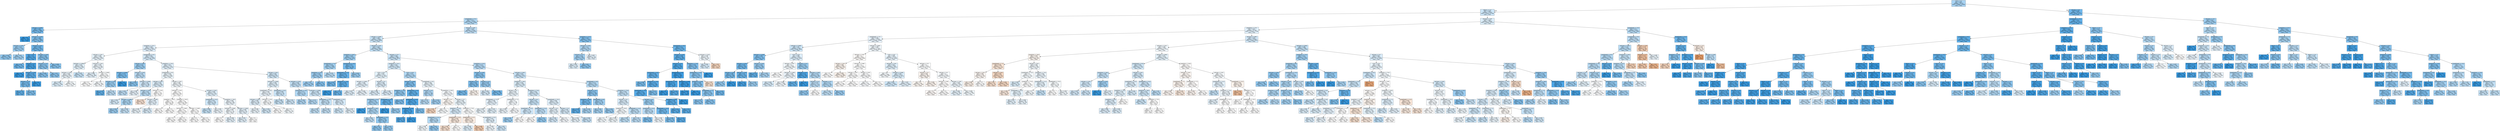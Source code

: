digraph Tree {
node [shape=box, style="filled", color="black"] ;
0 [label="CCR <= 5.5\ngini = 0.462\nsamples = 82155\nvalue = [29691, 52464]\nclass = True", fillcolor="#a9d4f4"] ;
1 [label="nbproc <= 4.5\ngini = 0.489\nsamples = 55382\nvalue = [23673, 31709]\nclass = True", fillcolor="#cde6f8"] ;
0 -> 1 [labeldistance=2.5, labelangle=45, headlabel="True"] ;
2 [label="graphDepth <= 3.5\ngini = 0.471\nsamples = 18536\nvalue = [7048, 11488]\nclass = True", fillcolor="#b2d9f5"] ;
1 -> 2 ;
3 [label="sdComp <= 0.065\ngini = 0.362\nsamples = 2994\nvalue = [710, 2284]\nclass = True", fillcolor="#77bbed"] ;
2 -> 3 ;
4 [label="gini = 0.0\nsamples = 301\nvalue = [0, 301]\nclass = True", fillcolor="#399de5"] ;
3 -> 4 ;
5 [label="sdComm <= 0.065\ngini = 0.388\nsamples = 2693\nvalue = [710, 1983]\nclass = True", fillcolor="#80c0ee"] ;
3 -> 5 ;
6 [label="sdComm <= 0.02\ngini = 0.441\nsamples = 1132\nvalue = [372, 760]\nclass = True", fillcolor="#9acdf2"] ;
5 -> 6 ;
7 [label="gini = 0.424\nsamples = 406\nvalue = [124, 282]\nclass = True", fillcolor="#90c8f0"] ;
6 -> 7 ;
8 [label="gini = 0.45\nsamples = 726\nvalue = [248, 478]\nclass = True", fillcolor="#a0d0f2"] ;
6 -> 8 ;
9 [label="sdComp <= 0.65\ngini = 0.339\nsamples = 1561\nvalue = [338, 1223]\nclass = True", fillcolor="#70b8ec"] ;
5 -> 9 ;
10 [label="CCR <= 0.55\ngini = 0.21\nsamples = 653\nvalue = [78, 575]\nclass = True", fillcolor="#54aae9"] ;
9 -> 10 ;
11 [label="gini = 0.34\nsamples = 221\nvalue = [48, 173]\nclass = True", fillcolor="#70b8ec"] ;
10 -> 11 ;
12 [label="sdComp <= 0.2\ngini = 0.129\nsamples = 432\nvalue = [30, 402]\nclass = True", fillcolor="#48a4e7"] ;
10 -> 12 ;
13 [label="gini = 0.0\nsamples = 230\nvalue = [0, 230]\nclass = True", fillcolor="#399de5"] ;
12 -> 13 ;
14 [label="sdComm <= 0.65\ngini = 0.253\nsamples = 202\nvalue = [30, 172]\nclass = True", fillcolor="#5caeea"] ;
12 -> 14 ;
15 [label="sdComm <= 0.2\ngini = 0.359\nsamples = 128\nvalue = [30, 98]\nclass = True", fillcolor="#76bbed"] ;
14 -> 15 ;
16 [label="gini = 0.278\nsamples = 36\nvalue = [6, 30]\nclass = True", fillcolor="#61b1ea"] ;
15 -> 16 ;
17 [label="gini = 0.386\nsamples = 92\nvalue = [24, 68]\nclass = True", fillcolor="#7fc0ee"] ;
15 -> 17 ;
18 [label="gini = 0.0\nsamples = 74\nvalue = [0, 74]\nclass = True", fillcolor="#399de5"] ;
14 -> 18 ;
19 [label="sdComm <= 0.65\ngini = 0.409\nsamples = 908\nvalue = [260, 648]\nclass = True", fillcolor="#88c4ef"] ;
9 -> 19 ;
20 [label="sdComm <= 0.2\ngini = 0.413\nsamples = 336\nvalue = [98, 238]\nclass = True", fillcolor="#8bc5f0"] ;
19 -> 20 ;
21 [label="gini = 0.409\nsamples = 216\nvalue = [62, 154]\nclass = True", fillcolor="#89c4ef"] ;
20 -> 21 ;
22 [label="gini = 0.42\nsamples = 120\nvalue = [36, 84]\nclass = True", fillcolor="#8ec7f0"] ;
20 -> 22 ;
23 [label="gini = 0.406\nsamples = 572\nvalue = [162, 410]\nclass = True", fillcolor="#87c4ef"] ;
19 -> 23 ;
24 [label="sdComp <= 0.65\ngini = 0.483\nsamples = 15542\nvalue = [6338, 9204]\nclass = True", fillcolor="#c1e0f7"] ;
2 -> 24 ;
25 [label="sdComp <= 0.065\ngini = 0.488\nsamples = 14002\nvalue = [5918, 8084]\nclass = True", fillcolor="#cae5f8"] ;
24 -> 25 ;
26 [label="graphSize <= 22.5\ngini = 0.496\nsamples = 4438\nvalue = [2014, 2424]\nclass = True", fillcolor="#deeefb"] ;
25 -> 26 ;
27 [label="sdComp <= 0.02\ngini = 0.498\nsamples = 1934\nvalue = [908, 1026]\nclass = True", fillcolor="#e8f4fc"] ;
26 -> 27 ;
28 [label="sdComm <= 0.065\ngini = 0.497\nsamples = 808\nvalue = [372, 436]\nclass = True", fillcolor="#e2f1fb"] ;
27 -> 28 ;
29 [label="sdComm <= 0.02\ngini = 0.499\nsamples = 608\nvalue = [288, 320]\nclass = True", fillcolor="#ebf5fc"] ;
28 -> 29 ;
30 [label="gini = 0.495\nsamples = 248\nvalue = [112, 136]\nclass = True", fillcolor="#dceefa"] ;
29 -> 30 ;
31 [label="gini = 0.5\nsamples = 360\nvalue = [176, 184]\nclass = True", fillcolor="#f6fbfe"] ;
29 -> 31 ;
32 [label="gini = 0.487\nsamples = 200\nvalue = [84, 116]\nclass = True", fillcolor="#c8e4f8"] ;
28 -> 32 ;
33 [label="sdComm <= 0.02\ngini = 0.499\nsamples = 1126\nvalue = [536, 590]\nclass = True", fillcolor="#edf6fd"] ;
27 -> 33 ;
34 [label="gini = 0.498\nsamples = 726\nvalue = [338, 388]\nclass = True", fillcolor="#e5f2fc"] ;
33 -> 34 ;
35 [label="sdComm <= 0.065\ngini = 0.5\nsamples = 400\nvalue = [198, 202]\nclass = True", fillcolor="#fbfdfe"] ;
33 -> 35 ;
36 [label="gini = 0.5\nsamples = 204\nvalue = [102, 102]\nclass = False", fillcolor="#ffffff"] ;
35 -> 36 ;
37 [label="gini = 0.5\nsamples = 196\nvalue = [96, 100]\nclass = True", fillcolor="#f7fbfe"] ;
35 -> 37 ;
38 [label="graphDepth <= 6.5\ngini = 0.493\nsamples = 2504\nvalue = [1106, 1398]\nclass = True", fillcolor="#d6ebfa"] ;
26 -> 38 ;
39 [label="sdComp <= 0.02\ngini = 0.447\nsamples = 362\nvalue = [122, 240]\nclass = True", fillcolor="#9ecff2"] ;
38 -> 39 ;
40 [label="sdComm <= 0.065\ngini = 0.375\nsamples = 152\nvalue = [38, 114]\nclass = True", fillcolor="#7bbeee"] ;
39 -> 40 ;
41 [label="sdComm <= 0.02\ngini = 0.441\nsamples = 116\nvalue = [38, 78]\nclass = True", fillcolor="#99cdf2"] ;
40 -> 41 ;
42 [label="gini = 0.278\nsamples = 36\nvalue = [6, 30]\nclass = True", fillcolor="#61b1ea"] ;
41 -> 42 ;
43 [label="gini = 0.48\nsamples = 80\nvalue = [32, 48]\nclass = True", fillcolor="#bddef6"] ;
41 -> 43 ;
44 [label="gini = 0.0\nsamples = 36\nvalue = [0, 36]\nclass = True", fillcolor="#399de5"] ;
40 -> 44 ;
45 [label="sdComm <= 0.02\ngini = 0.48\nsamples = 210\nvalue = [84, 126]\nclass = True", fillcolor="#bddef6"] ;
39 -> 45 ;
46 [label="gini = 0.408\nsamples = 42\nvalue = [12, 30]\nclass = True", fillcolor="#88c4ef"] ;
45 -> 46 ;
47 [label="sdComm <= 0.065\ngini = 0.49\nsamples = 168\nvalue = [72, 96]\nclass = True", fillcolor="#cee6f8"] ;
45 -> 47 ;
48 [label="gini = 0.482\nsamples = 104\nvalue = [42, 62]\nclass = True", fillcolor="#bfdff7"] ;
47 -> 48 ;
49 [label="gini = 0.498\nsamples = 64\nvalue = [30, 34]\nclass = True", fillcolor="#e8f3fc"] ;
47 -> 49 ;
50 [label="graphSize <= 75.0\ngini = 0.497\nsamples = 2142\nvalue = [984, 1158]\nclass = True", fillcolor="#e1f0fb"] ;
38 -> 50 ;
51 [label="graphDepth <= 9.0\ngini = 0.499\nsamples = 1302\nvalue = [618, 684]\nclass = True", fillcolor="#ecf6fc"] ;
50 -> 51 ;
52 [label="sdComp <= 0.02\ngini = 0.495\nsamples = 364\nvalue = [164, 200]\nclass = True", fillcolor="#dbedfa"] ;
51 -> 52 ;
53 [label="sdComm <= 0.02\ngini = 0.48\nsamples = 180\nvalue = [72, 108]\nclass = True", fillcolor="#bddef6"] ;
52 -> 53 ;
54 [label="gini = 0.494\nsamples = 72\nvalue = [32, 40]\nclass = True", fillcolor="#d7ebfa"] ;
53 -> 54 ;
55 [label="sdComm <= 0.065\ngini = 0.466\nsamples = 108\nvalue = [40, 68]\nclass = True", fillcolor="#add7f4"] ;
53 -> 55 ;
56 [label="gini = 0.444\nsamples = 60\nvalue = [20, 40]\nclass = True", fillcolor="#9ccef2"] ;
55 -> 56 ;
57 [label="gini = 0.486\nsamples = 48\nvalue = [20, 28]\nclass = True", fillcolor="#c6e3f8"] ;
55 -> 57 ;
58 [label="sdComm <= 0.02\ngini = 0.5\nsamples = 184\nvalue = [92, 92]\nclass = False", fillcolor="#ffffff"] ;
52 -> 58 ;
59 [label="gini = 0.493\nsamples = 68\nvalue = [38, 30]\nclass = False", fillcolor="#fae4d5"] ;
58 -> 59 ;
60 [label="sdComm <= 0.065\ngini = 0.498\nsamples = 116\nvalue = [54, 62]\nclass = True", fillcolor="#e5f2fc"] ;
58 -> 60 ;
61 [label="gini = 0.499\nsamples = 76\nvalue = [36, 40]\nclass = True", fillcolor="#ebf5fc"] ;
60 -> 61 ;
62 [label="gini = 0.495\nsamples = 40\nvalue = [18, 22]\nclass = True", fillcolor="#dbedfa"] ;
60 -> 62 ;
63 [label="sdComp <= 0.02\ngini = 0.499\nsamples = 938\nvalue = [454, 484]\nclass = True", fillcolor="#f3f9fd"] ;
51 -> 63 ;
64 [label="sdComm <= 0.02\ngini = 0.5\nsamples = 584\nvalue = [292, 292]\nclass = False", fillcolor="#ffffff"] ;
63 -> 64 ;
65 [label="graphSize <= 40.0\ngini = 0.5\nsamples = 188\nvalue = [94, 94]\nclass = False", fillcolor="#ffffff"] ;
64 -> 65 ;
66 [label="gini = 0.5\nsamples = 88\nvalue = [44, 44]\nclass = False", fillcolor="#ffffff"] ;
65 -> 66 ;
67 [label="gini = 0.5\nsamples = 100\nvalue = [50, 50]\nclass = False", fillcolor="#ffffff"] ;
65 -> 67 ;
68 [label="graphSize <= 40.0\ngini = 0.5\nsamples = 396\nvalue = [198, 198]\nclass = False", fillcolor="#ffffff"] ;
64 -> 68 ;
69 [label="sdComm <= 0.065\ngini = 0.5\nsamples = 256\nvalue = [128, 128]\nclass = False", fillcolor="#ffffff"] ;
68 -> 69 ;
70 [label="gini = 0.5\nsamples = 132\nvalue = [66, 66]\nclass = False", fillcolor="#ffffff"] ;
69 -> 70 ;
71 [label="gini = 0.5\nsamples = 124\nvalue = [62, 62]\nclass = False", fillcolor="#ffffff"] ;
69 -> 71 ;
72 [label="sdComm <= 0.065\ngini = 0.5\nsamples = 140\nvalue = [70, 70]\nclass = False", fillcolor="#ffffff"] ;
68 -> 72 ;
73 [label="gini = 0.5\nsamples = 36\nvalue = [18, 18]\nclass = False", fillcolor="#ffffff"] ;
72 -> 73 ;
74 [label="gini = 0.5\nsamples = 104\nvalue = [52, 52]\nclass = False", fillcolor="#ffffff"] ;
72 -> 74 ;
75 [label="sdComm <= 0.02\ngini = 0.496\nsamples = 354\nvalue = [162, 192]\nclass = True", fillcolor="#e0f0fb"] ;
63 -> 75 ;
76 [label="graphDepth <= 13.5\ngini = 0.491\nsamples = 148\nvalue = [64, 84]\nclass = True", fillcolor="#d0e8f9"] ;
75 -> 76 ;
77 [label="gini = 0.486\nsamples = 106\nvalue = [44, 62]\nclass = True", fillcolor="#c6e3f7"] ;
76 -> 77 ;
78 [label="gini = 0.499\nsamples = 42\nvalue = [20, 22]\nclass = True", fillcolor="#edf6fd"] ;
76 -> 78 ;
79 [label="graphSize <= 40.0\ngini = 0.499\nsamples = 206\nvalue = [98, 108]\nclass = True", fillcolor="#edf6fd"] ;
75 -> 79 ;
80 [label="sdComm <= 0.065\ngini = 0.499\nsamples = 112\nvalue = [54, 58]\nclass = True", fillcolor="#f1f8fd"] ;
79 -> 80 ;
81 [label="gini = 0.5\nsamples = 52\nvalue = [26, 26]\nclass = False", fillcolor="#ffffff"] ;
80 -> 81 ;
82 [label="gini = 0.498\nsamples = 60\nvalue = [28, 32]\nclass = True", fillcolor="#e6f3fc"] ;
80 -> 82 ;
83 [label="sdComm <= 0.065\ngini = 0.498\nsamples = 94\nvalue = [44, 50]\nclass = True", fillcolor="#e7f3fc"] ;
79 -> 83 ;
84 [label="gini = 0.497\nsamples = 78\nvalue = [36, 42]\nclass = True", fillcolor="#e3f1fb"] ;
83 -> 84 ;
85 [label="gini = 0.5\nsamples = 16\nvalue = [8, 8]\nclass = False", fillcolor="#ffffff"] ;
83 -> 85 ;
86 [label="sdComp <= 0.02\ngini = 0.492\nsamples = 840\nvalue = [366, 474]\nclass = True", fillcolor="#d2e9f9"] ;
50 -> 86 ;
87 [label="sdComm <= 0.065\ngini = 0.496\nsamples = 446\nvalue = [204, 242]\nclass = True", fillcolor="#e0f0fb"] ;
86 -> 87 ;
88 [label="graphDepth <= 25.5\ngini = 0.498\nsamples = 314\nvalue = [148, 166]\nclass = True", fillcolor="#eaf4fc"] ;
87 -> 88 ;
89 [label="sdComm <= 0.02\ngini = 0.496\nsamples = 180\nvalue = [82, 98]\nclass = True", fillcolor="#dfeffb"] ;
88 -> 89 ;
90 [label="gini = 0.499\nsamples = 80\nvalue = [38, 42]\nclass = True", fillcolor="#ecf6fd"] ;
89 -> 90 ;
91 [label="gini = 0.493\nsamples = 100\nvalue = [44, 56]\nclass = True", fillcolor="#d5eaf9"] ;
89 -> 91 ;
92 [label="sdComm <= 0.02\ngini = 0.5\nsamples = 134\nvalue = [66, 68]\nclass = True", fillcolor="#f9fcfe"] ;
88 -> 92 ;
93 [label="gini = 0.5\nsamples = 64\nvalue = [32, 32]\nclass = False", fillcolor="#ffffff"] ;
92 -> 93 ;
94 [label="gini = 0.5\nsamples = 70\nvalue = [34, 36]\nclass = True", fillcolor="#f4fafe"] ;
92 -> 94 ;
95 [label="graphDepth <= 25.5\ngini = 0.489\nsamples = 132\nvalue = [56, 76]\nclass = True", fillcolor="#cbe5f8"] ;
87 -> 95 ;
96 [label="gini = 0.488\nsamples = 104\nvalue = [44, 60]\nclass = True", fillcolor="#cae5f8"] ;
95 -> 96 ;
97 [label="gini = 0.49\nsamples = 28\nvalue = [12, 16]\nclass = True", fillcolor="#cee6f8"] ;
95 -> 97 ;
98 [label="sdComm <= 0.02\ngini = 0.484\nsamples = 394\nvalue = [162, 232]\nclass = True", fillcolor="#c3e1f7"] ;
86 -> 98 ;
99 [label="graphDepth <= 25.5\ngini = 0.471\nsamples = 132\nvalue = [50, 82]\nclass = True", fillcolor="#b2d9f5"] ;
98 -> 99 ;
100 [label="gini = 0.469\nsamples = 80\nvalue = [30, 50]\nclass = True", fillcolor="#b0d8f5"] ;
99 -> 100 ;
101 [label="gini = 0.473\nsamples = 52\nvalue = [20, 32]\nclass = True", fillcolor="#b5daf5"] ;
99 -> 101 ;
102 [label="sdComm <= 0.065\ngini = 0.489\nsamples = 262\nvalue = [112, 150]\nclass = True", fillcolor="#cde6f8"] ;
98 -> 102 ;
103 [label="graphDepth <= 25.5\ngini = 0.484\nsamples = 136\nvalue = [56, 80]\nclass = True", fillcolor="#c4e2f7"] ;
102 -> 103 ;
104 [label="gini = 0.483\nsamples = 88\nvalue = [36, 52]\nclass = True", fillcolor="#c2e1f7"] ;
103 -> 104 ;
105 [label="gini = 0.486\nsamples = 48\nvalue = [20, 28]\nclass = True", fillcolor="#c6e3f8"] ;
103 -> 105 ;
106 [label="graphDepth <= 25.5\ngini = 0.494\nsamples = 126\nvalue = [56, 70]\nclass = True", fillcolor="#d7ebfa"] ;
102 -> 106 ;
107 [label="gini = 0.491\nsamples = 74\nvalue = [32, 42]\nclass = True", fillcolor="#d0e8f9"] ;
106 -> 107 ;
108 [label="gini = 0.497\nsamples = 52\nvalue = [24, 28]\nclass = True", fillcolor="#e3f1fb"] ;
106 -> 108 ;
109 [label="sdComm <= 0.02\ngini = 0.483\nsamples = 9564\nvalue = [3904, 5660]\nclass = True", fillcolor="#c2e1f7"] ;
25 -> 109 ;
110 [label="graphSize <= 40.0\ngini = 0.449\nsamples = 1578\nvalue = [538, 1040]\nclass = True", fillcolor="#9fd0f2"] ;
109 -> 110 ;
111 [label="graphDepth <= 7.5\ngini = 0.455\nsamples = 1466\nvalue = [512, 954]\nclass = True", fillcolor="#a3d2f3"] ;
110 -> 111 ;
112 [label="graphSize <= 22.5\ngini = 0.448\nsamples = 1192\nvalue = [404, 788]\nclass = True", fillcolor="#9fcff2"] ;
111 -> 112 ;
113 [label="gini = 0.45\nsamples = 1134\nvalue = [388, 746]\nclass = True", fillcolor="#a0d0f3"] ;
112 -> 113 ;
114 [label="gini = 0.4\nsamples = 58\nvalue = [16, 42]\nclass = True", fillcolor="#84c2ef"] ;
112 -> 114 ;
115 [label="gini = 0.478\nsamples = 274\nvalue = [108, 166]\nclass = True", fillcolor="#baddf6"] ;
111 -> 115 ;
116 [label="graphDepth <= 25.5\ngini = 0.357\nsamples = 112\nvalue = [26, 86]\nclass = True", fillcolor="#75bbed"] ;
110 -> 116 ;
117 [label="graphDepth <= 12.5\ngini = 0.301\nsamples = 76\nvalue = [14, 62]\nclass = True", fillcolor="#66b3eb"] ;
116 -> 117 ;
118 [label="gini = 0.355\nsamples = 26\nvalue = [6, 20]\nclass = True", fillcolor="#74baed"] ;
117 -> 118 ;
119 [label="graphSize <= 75.0\ngini = 0.269\nsamples = 50\nvalue = [8, 42]\nclass = True", fillcolor="#5fb0ea"] ;
117 -> 119 ;
120 [label="gini = 0.0\nsamples = 10\nvalue = [0, 10]\nclass = True", fillcolor="#399de5"] ;
119 -> 120 ;
121 [label="gini = 0.32\nsamples = 40\nvalue = [8, 32]\nclass = True", fillcolor="#6ab6ec"] ;
119 -> 121 ;
122 [label="gini = 0.444\nsamples = 36\nvalue = [12, 24]\nclass = True", fillcolor="#9ccef2"] ;
116 -> 122 ;
123 [label="sdComm <= 0.2\ngini = 0.488\nsamples = 7986\nvalue = [3366, 4620]\nclass = True", fillcolor="#c9e4f8"] ;
109 -> 123 ;
124 [label="graphSize <= 22.5\ngini = 0.492\nsamples = 5434\nvalue = [2374, 3060]\nclass = True", fillcolor="#d3e9f9"] ;
123 -> 124 ;
125 [label="CCR <= 0.55\ngini = 0.497\nsamples = 3732\nvalue = [1728, 2004]\nclass = True", fillcolor="#e4f2fb"] ;
124 -> 125 ;
126 [label="sdComm <= 0.065\ngini = 0.498\nsamples = 2924\nvalue = [1360, 1564]\nclass = True", fillcolor="#e5f2fc"] ;
125 -> 126 ;
127 [label="gini = 0.497\nsamples = 1558\nvalue = [716, 842]\nclass = True", fillcolor="#e1f0fb"] ;
126 -> 127 ;
128 [label="gini = 0.498\nsamples = 1366\nvalue = [644, 722]\nclass = True", fillcolor="#eaf4fc"] ;
126 -> 128 ;
129 [label="sdComp <= 0.2\ngini = 0.496\nsamples = 808\nvalue = [368, 440]\nclass = True", fillcolor="#dfeffb"] ;
125 -> 129 ;
130 [label="gini = 0.496\nsamples = 460\nvalue = [210, 250]\nclass = True", fillcolor="#dfeffb"] ;
129 -> 130 ;
131 [label="gini = 0.496\nsamples = 348\nvalue = [158, 190]\nclass = True", fillcolor="#deeefb"] ;
129 -> 131 ;
132 [label="CCR <= 0.55\ngini = 0.471\nsamples = 1702\nvalue = [646, 1056]\nclass = True", fillcolor="#b2d9f5"] ;
124 -> 132 ;
133 [label="sdComm <= 0.065\ngini = 0.383\nsamples = 736\nvalue = [190, 546]\nclass = True", fillcolor="#7ebfee"] ;
132 -> 133 ;
134 [label="graphSize <= 75.0\ngini = 0.424\nsamples = 486\nvalue = [148, 338]\nclass = True", fillcolor="#90c8f0"] ;
133 -> 134 ;
135 [label="graphDepth <= 6.5\ngini = 0.455\nsamples = 354\nvalue = [124, 230]\nclass = True", fillcolor="#a4d2f3"] ;
134 -> 135 ;
136 [label="gini = 0.0\nsamples = 16\nvalue = [0, 16]\nclass = True", fillcolor="#399de5"] ;
135 -> 136 ;
137 [label="graphSize <= 40.0\ngini = 0.465\nsamples = 338\nvalue = [124, 214]\nclass = True", fillcolor="#acd6f4"] ;
135 -> 137 ;
138 [label="gini = 0.482\nsamples = 208\nvalue = [84, 124]\nclass = True", fillcolor="#bfdff7"] ;
137 -> 138 ;
139 [label="graphDepth <= 12.5\ngini = 0.426\nsamples = 130\nvalue = [40, 90]\nclass = True", fillcolor="#91c9f1"] ;
137 -> 139 ;
140 [label="gini = 0.42\nsamples = 80\nvalue = [24, 56]\nclass = True", fillcolor="#8ec7f0"] ;
139 -> 140 ;
141 [label="gini = 0.435\nsamples = 50\nvalue = [16, 34]\nclass = True", fillcolor="#96cbf1"] ;
139 -> 141 ;
142 [label="graphDepth <= 25.5\ngini = 0.298\nsamples = 132\nvalue = [24, 108]\nclass = True", fillcolor="#65b3eb"] ;
134 -> 142 ;
143 [label="gini = 0.0\nsamples = 58\nvalue = [0, 58]\nclass = True", fillcolor="#399de5"] ;
142 -> 143 ;
144 [label="gini = 0.438\nsamples = 74\nvalue = [24, 50]\nclass = True", fillcolor="#98ccf1"] ;
142 -> 144 ;
145 [label="graphDepth <= 6.5\ngini = 0.28\nsamples = 250\nvalue = [42, 208]\nclass = True", fillcolor="#61b1ea"] ;
133 -> 145 ;
146 [label="gini = 0.385\nsamples = 100\nvalue = [26, 74]\nclass = True", fillcolor="#7fbfee"] ;
145 -> 146 ;
147 [label="graphDepth <= 25.5\ngini = 0.191\nsamples = 150\nvalue = [16, 134]\nclass = True", fillcolor="#51a9e8"] ;
145 -> 147 ;
148 [label="graphDepth <= 9.0\ngini = 0.126\nsamples = 118\nvalue = [8, 110]\nclass = True", fillcolor="#47a4e7"] ;
147 -> 148 ;
149 [label="gini = 0.219\nsamples = 64\nvalue = [8, 56]\nclass = True", fillcolor="#55abe9"] ;
148 -> 149 ;
150 [label="gini = 0.0\nsamples = 54\nvalue = [0, 54]\nclass = True", fillcolor="#399de5"] ;
148 -> 150 ;
151 [label="gini = 0.375\nsamples = 32\nvalue = [8, 24]\nclass = True", fillcolor="#7bbeee"] ;
147 -> 151 ;
152 [label="graphDepth <= 6.5\ngini = 0.498\nsamples = 966\nvalue = [456, 510]\nclass = True", fillcolor="#eaf5fc"] ;
132 -> 152 ;
153 [label="sdComp <= 0.2\ngini = 0.47\nsamples = 138\nvalue = [52, 86]\nclass = True", fillcolor="#b1d8f5"] ;
152 -> 153 ;
154 [label="gini = 0.476\nsamples = 92\nvalue = [36, 56]\nclass = True", fillcolor="#b8dcf6"] ;
153 -> 154 ;
155 [label="gini = 0.454\nsamples = 46\nvalue = [16, 30]\nclass = True", fillcolor="#a3d1f3"] ;
153 -> 155 ;
156 [label="graphSize <= 40.0\ngini = 0.5\nsamples = 828\nvalue = [404, 424]\nclass = True", fillcolor="#f6fafe"] ;
152 -> 156 ;
157 [label="sdComp <= 0.2\ngini = 0.5\nsamples = 320\nvalue = [164, 156]\nclass = False", fillcolor="#fef9f5"] ;
156 -> 157 ;
158 [label="gini = 0.482\nsamples = 64\nvalue = [38, 26]\nclass = False", fillcolor="#f7d7c0"] ;
157 -> 158 ;
159 [label="gini = 0.5\nsamples = 256\nvalue = [126, 130]\nclass = True", fillcolor="#f9fcfe"] ;
157 -> 159 ;
160 [label="sdComp <= 0.2\ngini = 0.498\nsamples = 508\nvalue = [240, 268]\nclass = True", fillcolor="#eaf5fc"] ;
156 -> 160 ;
161 [label="graphSize <= 75.0\ngini = 0.494\nsamples = 230\nvalue = [102, 128]\nclass = True", fillcolor="#d7ebfa"] ;
160 -> 161 ;
162 [label="graphDepth <= 12.5\ngini = 0.473\nsamples = 146\nvalue = [56, 90]\nclass = True", fillcolor="#b4daf5"] ;
161 -> 162 ;
163 [label="gini = 0.499\nsamples = 62\nvalue = [30, 32]\nclass = True", fillcolor="#f3f9fd"] ;
162 -> 163 ;
164 [label="gini = 0.427\nsamples = 84\nvalue = [26, 58]\nclass = True", fillcolor="#92c9f1"] ;
162 -> 164 ;
165 [label="graphDepth <= 25.5\ngini = 0.495\nsamples = 84\nvalue = [46, 38]\nclass = False", fillcolor="#fae9dd"] ;
161 -> 165 ;
166 [label="gini = 0.491\nsamples = 60\nvalue = [34, 26]\nclass = False", fillcolor="#f9e1d0"] ;
165 -> 166 ;
167 [label="gini = 0.5\nsamples = 24\nvalue = [12, 12]\nclass = False", fillcolor="#ffffff"] ;
165 -> 167 ;
168 [label="graphSize <= 75.0\ngini = 0.5\nsamples = 278\nvalue = [138, 140]\nclass = True", fillcolor="#fcfeff"] ;
160 -> 168 ;
169 [label="graphDepth <= 12.5\ngini = 0.497\nsamples = 130\nvalue = [70, 60]\nclass = False", fillcolor="#fbede3"] ;
168 -> 169 ;
170 [label="gini = 0.496\nsamples = 66\nvalue = [30, 36]\nclass = True", fillcolor="#deeffb"] ;
169 -> 170 ;
171 [label="gini = 0.469\nsamples = 64\nvalue = [40, 24]\nclass = False", fillcolor="#f5cdb0"] ;
169 -> 171 ;
172 [label="graphDepth <= 25.5\ngini = 0.497\nsamples = 148\nvalue = [68, 80]\nclass = True", fillcolor="#e1f0fb"] ;
168 -> 172 ;
173 [label="gini = 0.499\nsamples = 92\nvalue = [44, 48]\nclass = True", fillcolor="#eff7fd"] ;
172 -> 173 ;
174 [label="gini = 0.49\nsamples = 56\nvalue = [24, 32]\nclass = True", fillcolor="#cee6f8"] ;
172 -> 174 ;
175 [label="graphSize <= 22.5\ngini = 0.475\nsamples = 2552\nvalue = [992, 1560]\nclass = True", fillcolor="#b7dbf6"] ;
123 -> 175 ;
176 [label="sdComm <= 0.65\ngini = 0.414\nsamples = 636\nvalue = [186, 450]\nclass = True", fillcolor="#8bc6f0"] ;
175 -> 176 ;
177 [label="sdComp <= 0.2\ngini = 0.395\nsamples = 362\nvalue = [98, 264]\nclass = True", fillcolor="#82c1ef"] ;
176 -> 177 ;
178 [label="gini = 0.359\nsamples = 316\nvalue = [74, 242]\nclass = True", fillcolor="#76bbed"] ;
177 -> 178 ;
179 [label="gini = 0.499\nsamples = 46\nvalue = [24, 22]\nclass = False", fillcolor="#fdf5ef"] ;
177 -> 179 ;
180 [label="sdComp <= 0.2\ngini = 0.436\nsamples = 274\nvalue = [88, 186]\nclass = True", fillcolor="#97cbf1"] ;
176 -> 180 ;
181 [label="gini = 0.494\nsamples = 108\nvalue = [48, 60]\nclass = True", fillcolor="#d7ebfa"] ;
180 -> 181 ;
182 [label="gini = 0.366\nsamples = 166\nvalue = [40, 126]\nclass = True", fillcolor="#78bced"] ;
180 -> 182 ;
183 [label="sdComm <= 0.65\ngini = 0.487\nsamples = 1916\nvalue = [806, 1110]\nclass = True", fillcolor="#c9e4f8"] ;
175 -> 183 ;
184 [label="graphSize <= 40.0\ngini = 0.495\nsamples = 1000\nvalue = [452, 548]\nclass = True", fillcolor="#dceefa"] ;
183 -> 184 ;
185 [label="sdComp <= 0.2\ngini = 0.499\nsamples = 410\nvalue = [194, 216]\nclass = True", fillcolor="#ebf5fc"] ;
184 -> 185 ;
186 [label="graphDepth <= 7.5\ngini = 0.498\nsamples = 262\nvalue = [122, 140]\nclass = True", fillcolor="#e6f2fc"] ;
185 -> 186 ;
187 [label="gini = 0.499\nsamples = 110\nvalue = [52, 58]\nclass = True", fillcolor="#ebf5fc"] ;
186 -> 187 ;
188 [label="gini = 0.497\nsamples = 152\nvalue = [70, 82]\nclass = True", fillcolor="#e2f1fb"] ;
186 -> 188 ;
189 [label="graphDepth <= 7.5\ngini = 0.5\nsamples = 148\nvalue = [72, 76]\nclass = True", fillcolor="#f5fafe"] ;
185 -> 189 ;
190 [label="gini = 0.499\nsamples = 42\nvalue = [20, 22]\nclass = True", fillcolor="#edf6fd"] ;
189 -> 190 ;
191 [label="gini = 0.5\nsamples = 106\nvalue = [52, 54]\nclass = True", fillcolor="#f8fbfe"] ;
189 -> 191 ;
192 [label="graphSize <= 75.0\ngini = 0.492\nsamples = 590\nvalue = [258, 332]\nclass = True", fillcolor="#d3e9f9"] ;
184 -> 192 ;
193 [label="sdComp <= 0.2\ngini = 0.487\nsamples = 296\nvalue = [124, 172]\nclass = True", fillcolor="#c8e4f8"] ;
192 -> 193 ;
194 [label="graphDepth <= 12.5\ngini = 0.49\nsamples = 172\nvalue = [74, 98]\nclass = True", fillcolor="#cfe7f9"] ;
193 -> 194 ;
195 [label="gini = 0.444\nsamples = 72\nvalue = [24, 48]\nclass = True", fillcolor="#9ccef2"] ;
194 -> 195 ;
196 [label="gini = 0.5\nsamples = 100\nvalue = [50, 50]\nclass = False", fillcolor="#ffffff"] ;
194 -> 196 ;
197 [label="graphDepth <= 12.5\ngini = 0.481\nsamples = 124\nvalue = [50, 74]\nclass = True", fillcolor="#bfdff7"] ;
193 -> 197 ;
198 [label="gini = 0.5\nsamples = 60\nvalue = [30, 30]\nclass = False", fillcolor="#ffffff"] ;
197 -> 198 ;
199 [label="gini = 0.43\nsamples = 64\nvalue = [20, 44]\nclass = True", fillcolor="#93caf1"] ;
197 -> 199 ;
200 [label="graphDepth <= 25.5\ngini = 0.496\nsamples = 294\nvalue = [134, 160]\nclass = True", fillcolor="#dfeffb"] ;
192 -> 200 ;
201 [label="sdComp <= 0.2\ngini = 0.498\nsamples = 150\nvalue = [70, 80]\nclass = True", fillcolor="#e6f3fc"] ;
200 -> 201 ;
202 [label="gini = 0.493\nsamples = 68\nvalue = [30, 38]\nclass = True", fillcolor="#d5eafa"] ;
201 -> 202 ;
203 [label="gini = 0.5\nsamples = 82\nvalue = [40, 42]\nclass = True", fillcolor="#f6fafe"] ;
201 -> 203 ;
204 [label="sdComp <= 0.2\ngini = 0.494\nsamples = 144\nvalue = [64, 80]\nclass = True", fillcolor="#d7ebfa"] ;
200 -> 204 ;
205 [label="gini = 0.498\nsamples = 68\nvalue = [32, 36]\nclass = True", fillcolor="#e9f4fc"] ;
204 -> 205 ;
206 [label="gini = 0.488\nsamples = 76\nvalue = [32, 44]\nclass = True", fillcolor="#c9e4f8"] ;
204 -> 206 ;
207 [label="graphDepth <= 9.0\ngini = 0.474\nsamples = 916\nvalue = [354, 562]\nclass = True", fillcolor="#b6dbf5"] ;
183 -> 207 ;
208 [label="sdComp <= 0.2\ngini = 0.417\nsamples = 196\nvalue = [58, 138]\nclass = True", fillcolor="#8cc6f0"] ;
207 -> 208 ;
209 [label="graphSize <= 40.0\ngini = 0.355\nsamples = 78\nvalue = [18, 60]\nclass = True", fillcolor="#74baed"] ;
208 -> 209 ;
210 [label="gini = 0.269\nsamples = 50\nvalue = [8, 42]\nclass = True", fillcolor="#5fb0ea"] ;
209 -> 210 ;
211 [label="gini = 0.459\nsamples = 28\nvalue = [10, 18]\nclass = True", fillcolor="#a7d3f3"] ;
209 -> 211 ;
212 [label="graphDepth <= 6.5\ngini = 0.448\nsamples = 118\nvalue = [40, 78]\nclass = True", fillcolor="#9fcff2"] ;
208 -> 212 ;
213 [label="gini = 0.458\nsamples = 62\nvalue = [22, 40]\nclass = True", fillcolor="#a6d3f3"] ;
212 -> 213 ;
214 [label="gini = 0.436\nsamples = 56\nvalue = [18, 38]\nclass = True", fillcolor="#97cbf1"] ;
212 -> 214 ;
215 [label="graphSize <= 75.0\ngini = 0.484\nsamples = 720\nvalue = [296, 424]\nclass = True", fillcolor="#c3e1f7"] ;
207 -> 215 ;
216 [label="sdComp <= 0.2\ngini = 0.494\nsamples = 488\nvalue = [218, 270]\nclass = True", fillcolor="#d9ecfa"] ;
215 -> 216 ;
217 [label="graphSize <= 40.0\ngini = 0.5\nsamples = 264\nvalue = [128, 136]\nclass = True", fillcolor="#f3f9fd"] ;
216 -> 217 ;
218 [label="gini = 0.5\nsamples = 144\nvalue = [70, 74]\nclass = True", fillcolor="#f4fafe"] ;
217 -> 218 ;
219 [label="gini = 0.499\nsamples = 120\nvalue = [58, 62]\nclass = True", fillcolor="#f2f9fd"] ;
217 -> 219 ;
220 [label="graphDepth <= 13.5\ngini = 0.481\nsamples = 224\nvalue = [90, 134]\nclass = True", fillcolor="#bedff6"] ;
216 -> 220 ;
221 [label="gini = 0.481\nsamples = 184\nvalue = [74, 110]\nclass = True", fillcolor="#bedff6"] ;
220 -> 221 ;
222 [label="gini = 0.48\nsamples = 40\nvalue = [16, 24]\nclass = True", fillcolor="#bddef6"] ;
220 -> 222 ;
223 [label="sdComp <= 0.2\ngini = 0.446\nsamples = 232\nvalue = [78, 154]\nclass = True", fillcolor="#9dcff2"] ;
215 -> 223 ;
224 [label="graphDepth <= 25.5\ngini = 0.477\nsamples = 158\nvalue = [62, 96]\nclass = True", fillcolor="#b9dcf6"] ;
223 -> 224 ;
225 [label="gini = 0.383\nsamples = 62\nvalue = [16, 46]\nclass = True", fillcolor="#7ebfee"] ;
224 -> 225 ;
226 [label="gini = 0.499\nsamples = 96\nvalue = [46, 50]\nclass = True", fillcolor="#eff7fd"] ;
224 -> 226 ;
227 [label="graphDepth <= 25.5\ngini = 0.339\nsamples = 74\nvalue = [16, 58]\nclass = True", fillcolor="#70b8ec"] ;
223 -> 227 ;
228 [label="gini = 0.386\nsamples = 46\nvalue = [12, 34]\nclass = True", fillcolor="#7fc0ee"] ;
227 -> 228 ;
229 [label="gini = 0.245\nsamples = 28\nvalue = [4, 24]\nclass = True", fillcolor="#5aade9"] ;
227 -> 229 ;
230 [label="graphSize <= 22.5\ngini = 0.397\nsamples = 1540\nvalue = [420, 1120]\nclass = True", fillcolor="#83c2ef"] ;
24 -> 230 ;
231 [label="sdComm <= 0.65\ngini = 0.47\nsamples = 662\nvalue = [250, 412]\nclass = True", fillcolor="#b1d8f5"] ;
230 -> 231 ;
232 [label="sdComm <= 0.2\ngini = 0.454\nsamples = 488\nvalue = [170, 318]\nclass = True", fillcolor="#a3d1f3"] ;
231 -> 232 ;
233 [label="gini = 0.496\nsamples = 154\nvalue = [70, 84]\nclass = True", fillcolor="#deeffb"] ;
232 -> 233 ;
234 [label="gini = 0.42\nsamples = 334\nvalue = [100, 234]\nclass = True", fillcolor="#8ec7f0"] ;
232 -> 234 ;
235 [label="gini = 0.497\nsamples = 174\nvalue = [80, 94]\nclass = True", fillcolor="#e2f0fb"] ;
231 -> 235 ;
236 [label="graphDepth <= 25.5\ngini = 0.312\nsamples = 878\nvalue = [170, 708]\nclass = True", fillcolor="#69b5eb"] ;
230 -> 236 ;
237 [label="sdComm <= 0.65\ngini = 0.269\nsamples = 786\nvalue = [126, 660]\nclass = True", fillcolor="#5fb0ea"] ;
236 -> 237 ;
238 [label="sdComm <= 0.2\ngini = 0.19\nsamples = 528\nvalue = [56, 472]\nclass = True", fillcolor="#50a9e8"] ;
237 -> 238 ;
239 [label="graphDepth <= 6.5\ngini = 0.293\nsamples = 280\nvalue = [50, 230]\nclass = True", fillcolor="#64b2eb"] ;
238 -> 239 ;
240 [label="gini = 0.369\nsamples = 82\nvalue = [20, 62]\nclass = True", fillcolor="#79bded"] ;
239 -> 240 ;
241 [label="graphSize <= 75.0\ngini = 0.257\nsamples = 198\nvalue = [30, 168]\nclass = True", fillcolor="#5caeea"] ;
239 -> 241 ;
242 [label="graphDepth <= 13.5\ngini = 0.23\nsamples = 166\nvalue = [22, 144]\nclass = True", fillcolor="#57ace9"] ;
241 -> 242 ;
243 [label="graphSize <= 40.0\ngini = 0.248\nsamples = 152\nvalue = [22, 130]\nclass = True", fillcolor="#5baee9"] ;
242 -> 243 ;
244 [label="gini = 0.241\nsamples = 100\nvalue = [14, 86]\nclass = True", fillcolor="#59ade9"] ;
243 -> 244 ;
245 [label="gini = 0.26\nsamples = 52\nvalue = [8, 44]\nclass = True", fillcolor="#5dafea"] ;
243 -> 245 ;
246 [label="gini = 0.0\nsamples = 14\nvalue = [0, 14]\nclass = True", fillcolor="#399de5"] ;
242 -> 246 ;
247 [label="gini = 0.375\nsamples = 32\nvalue = [8, 24]\nclass = True", fillcolor="#7bbeee"] ;
241 -> 247 ;
248 [label="graphDepth <= 9.0\ngini = 0.047\nsamples = 248\nvalue = [6, 242]\nclass = True", fillcolor="#3e9fe6"] ;
238 -> 248 ;
249 [label="graphDepth <= 6.5\ngini = 0.147\nsamples = 50\nvalue = [4, 46]\nclass = True", fillcolor="#4aa6e7"] ;
248 -> 249 ;
250 [label="gini = 0.0\nsamples = 22\nvalue = [0, 22]\nclass = True", fillcolor="#399de5"] ;
249 -> 250 ;
251 [label="gini = 0.245\nsamples = 28\nvalue = [4, 24]\nclass = True", fillcolor="#5aade9"] ;
249 -> 251 ;
252 [label="graphSize <= 40.0\ngini = 0.02\nsamples = 198\nvalue = [2, 196]\nclass = True", fillcolor="#3b9ee5"] ;
248 -> 252 ;
253 [label="gini = 0.048\nsamples = 82\nvalue = [2, 80]\nclass = True", fillcolor="#3e9fe6"] ;
252 -> 253 ;
254 [label="gini = 0.0\nsamples = 116\nvalue = [0, 116]\nclass = True", fillcolor="#399de5"] ;
252 -> 254 ;
255 [label="graphSize <= 75.0\ngini = 0.395\nsamples = 258\nvalue = [70, 188]\nclass = True", fillcolor="#83c1ef"] ;
237 -> 255 ;
256 [label="graphDepth <= 13.5\ngini = 0.411\nsamples = 242\nvalue = [70, 172]\nclass = True", fillcolor="#8ac5f0"] ;
255 -> 256 ;
257 [label="graphSize <= 40.0\ngini = 0.396\nsamples = 228\nvalue = [62, 166]\nclass = True", fillcolor="#83c2ef"] ;
256 -> 257 ;
258 [label="graphDepth <= 7.5\ngini = 0.407\nsamples = 190\nvalue = [54, 136]\nclass = True", fillcolor="#88c4ef"] ;
257 -> 258 ;
259 [label="gini = 0.413\nsamples = 48\nvalue = [14, 34]\nclass = True", fillcolor="#8bc5f0"] ;
258 -> 259 ;
260 [label="gini = 0.405\nsamples = 142\nvalue = [40, 102]\nclass = True", fillcolor="#87c3ef"] ;
258 -> 260 ;
261 [label="gini = 0.332\nsamples = 38\nvalue = [8, 30]\nclass = True", fillcolor="#6eb7ec"] ;
257 -> 261 ;
262 [label="gini = 0.49\nsamples = 14\nvalue = [8, 6]\nclass = False", fillcolor="#f8e0ce"] ;
256 -> 262 ;
263 [label="gini = 0.0\nsamples = 16\nvalue = [0, 16]\nclass = True", fillcolor="#399de5"] ;
255 -> 263 ;
264 [label="sdComm <= 0.55\ngini = 0.499\nsamples = 92\nvalue = [44, 48]\nclass = True", fillcolor="#eff7fd"] ;
236 -> 264 ;
265 [label="gini = 0.494\nsamples = 72\nvalue = [32, 40]\nclass = True", fillcolor="#d7ebfa"] ;
264 -> 265 ;
266 [label="gini = 0.48\nsamples = 20\nvalue = [12, 8]\nclass = False", fillcolor="#f6d5bd"] ;
264 -> 266 ;
267 [label="sdComp <= 0.65\ngini = 0.495\nsamples = 36846\nvalue = [16625, 20221]\nclass = True", fillcolor="#dceefa"] ;
1 -> 267 ;
268 [label="graphSize <= 22.5\ngini = 0.497\nsamples = 32794\nvalue = [15038, 17756]\nclass = True", fillcolor="#e1f0fb"] ;
267 -> 268 ;
269 [label="graphDepth <= 3.5\ngini = 0.498\nsamples = 22286\nvalue = [10448, 11838]\nclass = True", fillcolor="#e8f3fc"] ;
268 -> 269 ;
270 [label="sdComp <= 0.065\ngini = 0.49\nsamples = 5164\nvalue = [2208, 2956]\nclass = True", fillcolor="#cde6f8"] ;
269 -> 270 ;
271 [label="sdComm <= 0.065\ngini = 0.394\nsamples = 712\nvalue = [192, 520]\nclass = True", fillcolor="#82c1ef"] ;
270 -> 271 ;
272 [label="sdComm <= 0.02\ngini = 0.353\nsamples = 428\nvalue = [98, 330]\nclass = True", fillcolor="#74baed"] ;
271 -> 272 ;
273 [label="sdComp <= 0.02\ngini = 0.369\nsamples = 246\nvalue = [60, 186]\nclass = True", fillcolor="#79bded"] ;
272 -> 273 ;
274 [label="gini = 0.43\nsamples = 192\nvalue = [60, 132]\nclass = True", fillcolor="#93caf1"] ;
273 -> 274 ;
275 [label="gini = 0.0\nsamples = 54\nvalue = [0, 54]\nclass = True", fillcolor="#399de5"] ;
273 -> 275 ;
276 [label="sdComp <= 0.02\ngini = 0.33\nsamples = 182\nvalue = [38, 144]\nclass = True", fillcolor="#6db7ec"] ;
272 -> 276 ;
277 [label="gini = 0.13\nsamples = 86\nvalue = [6, 80]\nclass = True", fillcolor="#48a4e7"] ;
276 -> 277 ;
278 [label="gini = 0.444\nsamples = 96\nvalue = [32, 64]\nclass = True", fillcolor="#9ccef2"] ;
276 -> 278 ;
279 [label="sdComp <= 0.02\ngini = 0.443\nsamples = 284\nvalue = [94, 190]\nclass = True", fillcolor="#9bcdf2"] ;
271 -> 279 ;
280 [label="gini = 0.278\nsamples = 48\nvalue = [8, 40]\nclass = True", fillcolor="#61b1ea"] ;
279 -> 280 ;
281 [label="gini = 0.463\nsamples = 236\nvalue = [86, 150]\nclass = True", fillcolor="#abd5f4"] ;
279 -> 281 ;
282 [label="CCR <= 0.55\ngini = 0.496\nsamples = 4452\nvalue = [2016, 2436]\nclass = True", fillcolor="#ddeefb"] ;
270 -> 282 ;
283 [label="sdComm <= 0.02\ngini = 0.5\nsamples = 3496\nvalue = [1694, 1802]\nclass = True", fillcolor="#f3f9fd"] ;
282 -> 283 ;
284 [label="gini = 0.5\nsamples = 1560\nvalue = [776, 784]\nclass = True", fillcolor="#fdfeff"] ;
283 -> 284 ;
285 [label="sdComm <= 0.065\ngini = 0.499\nsamples = 1936\nvalue = [918, 1018]\nclass = True", fillcolor="#ecf5fc"] ;
283 -> 285 ;
286 [label="gini = 0.494\nsamples = 456\nvalue = [204, 252]\nclass = True", fillcolor="#d9ecfa"] ;
285 -> 286 ;
287 [label="gini = 0.499\nsamples = 1480\nvalue = [714, 766]\nclass = True", fillcolor="#f2f8fd"] ;
285 -> 287 ;
288 [label="sdComm <= 0.2\ngini = 0.447\nsamples = 956\nvalue = [322, 634]\nclass = True", fillcolor="#9ecff2"] ;
282 -> 288 ;
289 [label="sdComp <= 0.2\ngini = 0.18\nsamples = 160\nvalue = [16, 144]\nclass = True", fillcolor="#4fa8e8"] ;
288 -> 289 ;
290 [label="gini = 0.298\nsamples = 88\nvalue = [16, 72]\nclass = True", fillcolor="#65b3eb"] ;
289 -> 290 ;
291 [label="gini = 0.0\nsamples = 72\nvalue = [0, 72]\nclass = True", fillcolor="#399de5"] ;
289 -> 291 ;
292 [label="sdComm <= 0.65\ngini = 0.473\nsamples = 796\nvalue = [306, 490]\nclass = True", fillcolor="#b5daf5"] ;
288 -> 292 ;
293 [label="sdComp <= 0.2\ngini = 0.478\nsamples = 212\nvalue = [84, 128]\nclass = True", fillcolor="#bbddf6"] ;
292 -> 293 ;
294 [label="gini = 0.428\nsamples = 116\nvalue = [36, 80]\nclass = True", fillcolor="#92c9f1"] ;
293 -> 294 ;
295 [label="gini = 0.5\nsamples = 96\nvalue = [48, 48]\nclass = False", fillcolor="#ffffff"] ;
293 -> 295 ;
296 [label="sdComp <= 0.2\ngini = 0.471\nsamples = 584\nvalue = [222, 362]\nclass = True", fillcolor="#b2d9f5"] ;
292 -> 296 ;
297 [label="gini = 0.482\nsamples = 384\nvalue = [156, 228]\nclass = True", fillcolor="#c0e0f7"] ;
296 -> 297 ;
298 [label="gini = 0.442\nsamples = 200\nvalue = [66, 134]\nclass = True", fillcolor="#9bcdf2"] ;
296 -> 298 ;
299 [label="sdComp <= 0.065\ngini = 0.499\nsamples = 17122\nvalue = [8240, 8882]\nclass = True", fillcolor="#f1f8fd"] ;
269 -> 299 ;
300 [label="sdComm <= 0.02\ngini = 0.5\nsamples = 4852\nvalue = [2458, 2394]\nclass = False", fillcolor="#fefcfa"] ;
299 -> 300 ;
301 [label="sdComp <= 0.02\ngini = 0.499\nsamples = 1692\nvalue = [882, 810]\nclass = False", fillcolor="#fdf5ef"] ;
300 -> 301 ;
302 [label="gini = 0.5\nsamples = 292\nvalue = [146, 146]\nclass = False", fillcolor="#ffffff"] ;
301 -> 302 ;
303 [label="gini = 0.499\nsamples = 1400\nvalue = [736, 664]\nclass = False", fillcolor="#fcf3ec"] ;
301 -> 303 ;
304 [label="sdComm <= 0.065\ngini = 0.5\nsamples = 3160\nvalue = [1576, 1584]\nclass = True", fillcolor="#feffff"] ;
300 -> 304 ;
305 [label="sdComp <= 0.02\ngini = 0.5\nsamples = 1856\nvalue = [928, 928]\nclass = False", fillcolor="#ffffff"] ;
304 -> 305 ;
306 [label="gini = 0.5\nsamples = 1184\nvalue = [592, 592]\nclass = False", fillcolor="#ffffff"] ;
305 -> 306 ;
307 [label="gini = 0.5\nsamples = 672\nvalue = [336, 336]\nclass = False", fillcolor="#ffffff"] ;
305 -> 307 ;
308 [label="sdComp <= 0.02\ngini = 0.5\nsamples = 1304\nvalue = [648, 656]\nclass = True", fillcolor="#fdfeff"] ;
304 -> 308 ;
309 [label="gini = 0.5\nsamples = 432\nvalue = [212, 220]\nclass = True", fillcolor="#f8fbfe"] ;
308 -> 309 ;
310 [label="gini = 0.5\nsamples = 872\nvalue = [436, 436]\nclass = False", fillcolor="#ffffff"] ;
308 -> 310 ;
311 [label="CCR <= 0.55\ngini = 0.498\nsamples = 12270\nvalue = [5782, 6488]\nclass = True", fillcolor="#e9f4fc"] ;
299 -> 311 ;
312 [label="sdComm <= 0.02\ngini = 0.497\nsamples = 7966\nvalue = [3654, 4312]\nclass = True", fillcolor="#e1f0fb"] ;
311 -> 312 ;
313 [label="gini = 0.5\nsamples = 1840\nvalue = [900, 940]\nclass = True", fillcolor="#f7fbfe"] ;
312 -> 313 ;
314 [label="sdComm <= 0.065\ngini = 0.495\nsamples = 6126\nvalue = [2754, 3372]\nclass = True", fillcolor="#dbedfa"] ;
312 -> 314 ;
315 [label="gini = 0.491\nsamples = 2616\nvalue = [1132, 1484]\nclass = True", fillcolor="#d0e8f9"] ;
314 -> 315 ;
316 [label="gini = 0.497\nsamples = 3510\nvalue = [1622, 1888]\nclass = True", fillcolor="#e3f1fb"] ;
314 -> 316 ;
317 [label="sdComm <= 0.2\ngini = 0.5\nsamples = 4304\nvalue = [2128, 2176]\nclass = True", fillcolor="#fbfdfe"] ;
311 -> 317 ;
318 [label="sdComp <= 0.2\ngini = 0.499\nsamples = 760\nvalue = [394, 366]\nclass = False", fillcolor="#fdf6f1"] ;
317 -> 318 ;
319 [label="gini = 0.5\nsamples = 392\nvalue = [202, 190]\nclass = False", fillcolor="#fdf8f3"] ;
318 -> 319 ;
320 [label="gini = 0.499\nsamples = 368\nvalue = [192, 176]\nclass = False", fillcolor="#fdf5ef"] ;
318 -> 320 ;
321 [label="sdComp <= 0.2\ngini = 0.5\nsamples = 3544\nvalue = [1734, 1810]\nclass = True", fillcolor="#f7fbfe"] ;
317 -> 321 ;
322 [label="sdComm <= 0.65\ngini = 0.5\nsamples = 1492\nvalue = [752, 740]\nclass = False", fillcolor="#fffdfc"] ;
321 -> 322 ;
323 [label="gini = 0.5\nsamples = 652\nvalue = [332, 320]\nclass = False", fillcolor="#fefaf8"] ;
322 -> 323 ;
324 [label="gini = 0.5\nsamples = 840\nvalue = [420, 420]\nclass = False", fillcolor="#ffffff"] ;
322 -> 324 ;
325 [label="sdComm <= 0.65\ngini = 0.499\nsamples = 2052\nvalue = [982, 1070]\nclass = True", fillcolor="#eff7fd"] ;
321 -> 325 ;
326 [label="gini = 0.498\nsamples = 562\nvalue = [262, 300]\nclass = True", fillcolor="#e6f3fc"] ;
325 -> 326 ;
327 [label="gini = 0.499\nsamples = 1490\nvalue = [720, 770]\nclass = True", fillcolor="#f2f9fd"] ;
325 -> 327 ;
328 [label="sdComp <= 0.065\ngini = 0.492\nsamples = 10508\nvalue = [4590, 5918]\nclass = True", fillcolor="#d3e9f9"] ;
268 -> 328 ;
329 [label="sdComm <= 0.02\ngini = 0.499\nsamples = 3420\nvalue = [1648, 1772]\nclass = True", fillcolor="#f1f8fd"] ;
328 -> 329 ;
330 [label="graphSize <= 40.0\ngini = 0.499\nsamples = 1132\nvalue = [588, 544]\nclass = False", fillcolor="#fdf6f0"] ;
329 -> 330 ;
331 [label="graphDepth <= 7.5\ngini = 0.494\nsamples = 572\nvalue = [318, 254]\nclass = False", fillcolor="#fae6d7"] ;
330 -> 331 ;
332 [label="sdComp <= 0.02\ngini = 0.499\nsamples = 248\nvalue = [128, 120]\nclass = False", fillcolor="#fdf7f3"] ;
331 -> 332 ;
333 [label="gini = 0.498\nsamples = 132\nvalue = [70, 62]\nclass = False", fillcolor="#fcf1e8"] ;
332 -> 333 ;
334 [label="gini = 0.5\nsamples = 116\nvalue = [58, 58]\nclass = False", fillcolor="#ffffff"] ;
332 -> 334 ;
335 [label="sdComp <= 0.02\ngini = 0.485\nsamples = 324\nvalue = [190, 134]\nclass = False", fillcolor="#f7dac5"] ;
331 -> 335 ;
336 [label="gini = 0.49\nsamples = 56\nvalue = [32, 24]\nclass = False", fillcolor="#f8e0ce"] ;
335 -> 336 ;
337 [label="gini = 0.484\nsamples = 268\nvalue = [158, 110]\nclass = False", fillcolor="#f7d9c3"] ;
335 -> 337 ;
338 [label="sdComp <= 0.02\ngini = 0.499\nsamples = 560\nvalue = [270, 290]\nclass = True", fillcolor="#f1f8fd"] ;
330 -> 338 ;
339 [label="graphDepth <= 12.5\ngini = 0.5\nsamples = 270\nvalue = [132, 138]\nclass = True", fillcolor="#f6fbfe"] ;
338 -> 339 ;
340 [label="gini = 0.495\nsamples = 62\nvalue = [28, 34]\nclass = True", fillcolor="#dceefa"] ;
339 -> 340 ;
341 [label="graphSize <= 75.0\ngini = 0.5\nsamples = 208\nvalue = [104, 104]\nclass = False", fillcolor="#ffffff"] ;
339 -> 341 ;
342 [label="gini = 0.496\nsamples = 88\nvalue = [48, 40]\nclass = False", fillcolor="#fbeade"] ;
341 -> 342 ;
343 [label="graphDepth <= 25.5\ngini = 0.498\nsamples = 120\nvalue = [56, 64]\nclass = True", fillcolor="#e6f3fc"] ;
341 -> 343 ;
344 [label="gini = 0.497\nsamples = 52\nvalue = [24, 28]\nclass = True", fillcolor="#e3f1fb"] ;
343 -> 344 ;
345 [label="gini = 0.498\nsamples = 68\nvalue = [32, 36]\nclass = True", fillcolor="#e9f4fc"] ;
343 -> 345 ;
346 [label="graphSize <= 75.0\ngini = 0.499\nsamples = 290\nvalue = [138, 152]\nclass = True", fillcolor="#edf6fd"] ;
338 -> 346 ;
347 [label="graphDepth <= 12.5\ngini = 0.498\nsamples = 180\nvalue = [84, 96]\nclass = True", fillcolor="#e6f3fc"] ;
346 -> 347 ;
348 [label="gini = 0.5\nsamples = 132\nvalue = [64, 68]\nclass = True", fillcolor="#f3f9fd"] ;
347 -> 348 ;
349 [label="gini = 0.486\nsamples = 48\nvalue = [20, 28]\nclass = True", fillcolor="#c6e3f8"] ;
347 -> 349 ;
350 [label="graphDepth <= 25.5\ngini = 0.5\nsamples = 110\nvalue = [54, 56]\nclass = True", fillcolor="#f8fcfe"] ;
346 -> 350 ;
351 [label="gini = 0.5\nsamples = 56\nvalue = [28, 28]\nclass = False", fillcolor="#ffffff"] ;
350 -> 351 ;
352 [label="gini = 0.499\nsamples = 54\nvalue = [26, 28]\nclass = True", fillcolor="#f1f8fd"] ;
350 -> 352 ;
353 [label="sdComm <= 0.065\ngini = 0.497\nsamples = 2288\nvalue = [1060, 1228]\nclass = True", fillcolor="#e4f2fb"] ;
329 -> 353 ;
354 [label="graphDepth <= 9.0\ngini = 0.492\nsamples = 1378\nvalue = [602, 776]\nclass = True", fillcolor="#d3e9f9"] ;
353 -> 354 ;
355 [label="graphSize <= 40.0\ngini = 0.486\nsamples = 374\nvalue = [156, 218]\nclass = True", fillcolor="#c7e3f8"] ;
354 -> 355 ;
356 [label="sdComp <= 0.02\ngini = 0.491\nsamples = 304\nvalue = [132, 172]\nclass = True", fillcolor="#d1e8f9"] ;
355 -> 356 ;
357 [label="gini = 0.492\nsamples = 146\nvalue = [64, 82]\nclass = True", fillcolor="#d4e9f9"] ;
356 -> 357 ;
358 [label="gini = 0.49\nsamples = 158\nvalue = [68, 90]\nclass = True", fillcolor="#cfe7f9"] ;
356 -> 358 ;
359 [label="sdComp <= 0.02\ngini = 0.451\nsamples = 70\nvalue = [24, 46]\nclass = True", fillcolor="#a0d0f3"] ;
355 -> 359 ;
360 [label="gini = 0.0\nsamples = 18\nvalue = [0, 18]\nclass = True", fillcolor="#399de5"] ;
359 -> 360 ;
361 [label="gini = 0.497\nsamples = 52\nvalue = [24, 28]\nclass = True", fillcolor="#e3f1fb"] ;
359 -> 361 ;
362 [label="sdComp <= 0.02\ngini = 0.494\nsamples = 1004\nvalue = [446, 558]\nclass = True", fillcolor="#d7ebfa"] ;
354 -> 362 ;
363 [label="graphDepth <= 25.5\ngini = 0.496\nsamples = 544\nvalue = [248, 296]\nclass = True", fillcolor="#dfeffb"] ;
362 -> 363 ;
364 [label="graphSize <= 75.0\ngini = 0.496\nsamples = 472\nvalue = [216, 256]\nclass = True", fillcolor="#e0f0fb"] ;
363 -> 364 ;
365 [label="graphSize <= 40.0\ngini = 0.496\nsamples = 432\nvalue = [196, 236]\nclass = True", fillcolor="#ddeefb"] ;
364 -> 365 ;
366 [label="gini = 0.496\nsamples = 300\nvalue = [136, 164]\nclass = True", fillcolor="#ddeefb"] ;
365 -> 366 ;
367 [label="gini = 0.496\nsamples = 132\nvalue = [60, 72]\nclass = True", fillcolor="#deeffb"] ;
365 -> 367 ;
368 [label="gini = 0.5\nsamples = 40\nvalue = [20, 20]\nclass = False", fillcolor="#ffffff"] ;
364 -> 368 ;
369 [label="gini = 0.494\nsamples = 72\nvalue = [32, 40]\nclass = True", fillcolor="#d7ebfa"] ;
363 -> 369 ;
370 [label="graphDepth <= 25.5\ngini = 0.49\nsamples = 460\nvalue = [198, 262]\nclass = True", fillcolor="#cfe7f9"] ;
362 -> 370 ;
371 [label="graphSize <= 40.0\ngini = 0.491\nsamples = 420\nvalue = [182, 238]\nclass = True", fillcolor="#d0e8f9"] ;
370 -> 371 ;
372 [label="gini = 0.489\nsamples = 384\nvalue = [164, 220]\nclass = True", fillcolor="#cde6f8"] ;
371 -> 372 ;
373 [label="graphSize <= 75.0\ngini = 0.5\nsamples = 36\nvalue = [18, 18]\nclass = False", fillcolor="#ffffff"] ;
371 -> 373 ;
374 [label="gini = 0.5\nsamples = 16\nvalue = [8, 8]\nclass = False", fillcolor="#ffffff"] ;
373 -> 374 ;
375 [label="gini = 0.5\nsamples = 20\nvalue = [10, 10]\nclass = False", fillcolor="#ffffff"] ;
373 -> 375 ;
376 [label="gini = 0.48\nsamples = 40\nvalue = [16, 24]\nclass = True", fillcolor="#bddef6"] ;
370 -> 376 ;
377 [label="graphSize <= 40.0\ngini = 0.5\nsamples = 910\nvalue = [458, 452]\nclass = False", fillcolor="#fffdfc"] ;
353 -> 377 ;
378 [label="sdComp <= 0.02\ngini = 0.5\nsamples = 510\nvalue = [262, 248]\nclass = False", fillcolor="#fef8f4"] ;
377 -> 378 ;
379 [label="graphDepth <= 7.5\ngini = 0.499\nsamples = 268\nvalue = [140, 128]\nclass = False", fillcolor="#fdf4ee"] ;
378 -> 379 ;
380 [label="gini = 0.499\nsamples = 228\nvalue = [118, 110]\nclass = False", fillcolor="#fdf6f2"] ;
379 -> 380 ;
381 [label="gini = 0.495\nsamples = 40\nvalue = [22, 18]\nclass = False", fillcolor="#fae8db"] ;
379 -> 381 ;
382 [label="graphDepth <= 7.5\ngini = 0.5\nsamples = 242\nvalue = [122, 120]\nclass = False", fillcolor="#fffdfc"] ;
378 -> 382 ;
383 [label="gini = 0.499\nsamples = 50\nvalue = [26, 24]\nclass = False", fillcolor="#fdf5f0"] ;
382 -> 383 ;
384 [label="gini = 0.5\nsamples = 192\nvalue = [96, 96]\nclass = False", fillcolor="#ffffff"] ;
382 -> 384 ;
385 [label="sdComp <= 0.02\ngini = 0.5\nsamples = 400\nvalue = [196, 204]\nclass = True", fillcolor="#f7fbfe"] ;
377 -> 385 ;
386 [label="graphDepth <= 12.5\ngini = 0.498\nsamples = 232\nvalue = [108, 124]\nclass = True", fillcolor="#e5f2fc"] ;
385 -> 386 ;
387 [label="gini = 0.486\nsamples = 48\nvalue = [20, 28]\nclass = True", fillcolor="#c6e3f8"] ;
386 -> 387 ;
388 [label="graphSize <= 75.0\ngini = 0.499\nsamples = 184\nvalue = [88, 96]\nclass = True", fillcolor="#eff7fd"] ;
386 -> 388 ;
389 [label="gini = 0.498\nsamples = 120\nvalue = [56, 64]\nclass = True", fillcolor="#e6f3fc"] ;
388 -> 389 ;
390 [label="graphDepth <= 25.5\ngini = 0.5\nsamples = 64\nvalue = [32, 32]\nclass = False", fillcolor="#ffffff"] ;
388 -> 390 ;
391 [label="gini = 0.5\nsamples = 40\nvalue = [20, 20]\nclass = False", fillcolor="#ffffff"] ;
390 -> 391 ;
392 [label="gini = 0.5\nsamples = 24\nvalue = [12, 12]\nclass = False", fillcolor="#ffffff"] ;
390 -> 392 ;
393 [label="graphDepth <= 12.5\ngini = 0.499\nsamples = 168\nvalue = [88, 80]\nclass = False", fillcolor="#fdf4ed"] ;
385 -> 393 ;
394 [label="gini = 0.444\nsamples = 24\nvalue = [16, 8]\nclass = False", fillcolor="#f2c09c"] ;
393 -> 394 ;
395 [label="graphSize <= 75.0\ngini = 0.5\nsamples = 144\nvalue = [72, 72]\nclass = False", fillcolor="#ffffff"] ;
393 -> 395 ;
396 [label="gini = 0.5\nsamples = 8\nvalue = [4, 4]\nclass = False", fillcolor="#ffffff"] ;
395 -> 396 ;
397 [label="graphDepth <= 25.5\ngini = 0.5\nsamples = 136\nvalue = [68, 68]\nclass = False", fillcolor="#ffffff"] ;
395 -> 397 ;
398 [label="gini = 0.5\nsamples = 48\nvalue = [24, 24]\nclass = False", fillcolor="#ffffff"] ;
397 -> 398 ;
399 [label="gini = 0.5\nsamples = 88\nvalue = [44, 44]\nclass = False", fillcolor="#ffffff"] ;
397 -> 399 ;
400 [label="sdComm <= 0.065\ngini = 0.486\nsamples = 7088\nvalue = [2942, 4146]\nclass = True", fillcolor="#c6e3f7"] ;
328 -> 400 ;
401 [label="graphSize <= 75.0\ngini = 0.453\nsamples = 2216\nvalue = [768, 1448]\nclass = True", fillcolor="#a2d1f3"] ;
400 -> 401 ;
402 [label="graphDepth <= 6.5\ngini = 0.459\nsamples = 2090\nvalue = [744, 1346]\nclass = True", fillcolor="#a6d3f3"] ;
401 -> 402 ;
403 [label="sdComm <= 0.02\ngini = 0.426\nsamples = 636\nvalue = [196, 440]\nclass = True", fillcolor="#91c9f1"] ;
402 -> 403 ;
404 [label="gini = 0.432\nsamples = 386\nvalue = [122, 264]\nclass = True", fillcolor="#94caf1"] ;
403 -> 404 ;
405 [label="gini = 0.417\nsamples = 250\nvalue = [74, 176]\nclass = True", fillcolor="#8cc6f0"] ;
403 -> 405 ;
406 [label="graphDepth <= 13.5\ngini = 0.47\nsamples = 1454\nvalue = [548, 906]\nclass = True", fillcolor="#b1d8f5"] ;
402 -> 406 ;
407 [label="sdComm <= 0.02\ngini = 0.466\nsamples = 1272\nvalue = [470, 802]\nclass = True", fillcolor="#add6f4"] ;
406 -> 407 ;
408 [label="graphSize <= 40.0\ngini = 0.468\nsamples = 1064\nvalue = [398, 666]\nclass = True", fillcolor="#afd8f5"] ;
407 -> 408 ;
409 [label="gini = 0.468\nsamples = 934\nvalue = [348, 586]\nclass = True", fillcolor="#afd7f4"] ;
408 -> 409 ;
410 [label="gini = 0.473\nsamples = 130\nvalue = [50, 80]\nclass = True", fillcolor="#b5daf5"] ;
408 -> 410 ;
411 [label="graphSize <= 40.0\ngini = 0.453\nsamples = 208\nvalue = [72, 136]\nclass = True", fillcolor="#a2d1f3"] ;
407 -> 411 ;
412 [label="gini = 0.456\nsamples = 182\nvalue = [64, 118]\nclass = True", fillcolor="#a4d2f3"] ;
411 -> 412 ;
413 [label="gini = 0.426\nsamples = 26\nvalue = [8, 18]\nclass = True", fillcolor="#91c9f1"] ;
411 -> 413 ;
414 [label="sdComm <= 0.02\ngini = 0.49\nsamples = 182\nvalue = [78, 104]\nclass = True", fillcolor="#cee6f8"] ;
406 -> 414 ;
415 [label="gini = 0.459\nsamples = 84\nvalue = [30, 54]\nclass = True", fillcolor="#a7d3f3"] ;
414 -> 415 ;
416 [label="gini = 0.5\nsamples = 98\nvalue = [48, 50]\nclass = True", fillcolor="#f7fbfe"] ;
414 -> 416 ;
417 [label="sdComm <= 0.02\ngini = 0.308\nsamples = 126\nvalue = [24, 102]\nclass = True", fillcolor="#68b4eb"] ;
401 -> 417 ;
418 [label="graphDepth <= 25.5\ngini = 0.193\nsamples = 74\nvalue = [8, 66]\nclass = True", fillcolor="#51a9e8"] ;
417 -> 418 ;
419 [label="gini = 0.36\nsamples = 34\nvalue = [8, 26]\nclass = True", fillcolor="#76bbed"] ;
418 -> 419 ;
420 [label="gini = 0.0\nsamples = 40\nvalue = [0, 40]\nclass = True", fillcolor="#399de5"] ;
418 -> 420 ;
421 [label="graphDepth <= 25.5\ngini = 0.426\nsamples = 52\nvalue = [16, 36]\nclass = True", fillcolor="#91c9f1"] ;
417 -> 421 ;
422 [label="gini = 0.0\nsamples = 8\nvalue = [0, 8]\nclass = True", fillcolor="#399de5"] ;
421 -> 422 ;
423 [label="gini = 0.463\nsamples = 44\nvalue = [16, 28]\nclass = True", fillcolor="#aad5f4"] ;
421 -> 423 ;
424 [label="sdComp <= 0.2\ngini = 0.494\nsamples = 4872\nvalue = [2174, 2698]\nclass = True", fillcolor="#d9ecfa"] ;
400 -> 424 ;
425 [label="CCR <= 0.55\ngini = 0.498\nsamples = 2902\nvalue = [1366, 1536]\nclass = True", fillcolor="#e9f4fc"] ;
424 -> 425 ;
426 [label="graphDepth <= 25.5\ngini = 0.49\nsamples = 804\nvalue = [346, 458]\nclass = True", fillcolor="#cfe7f9"] ;
425 -> 426 ;
427 [label="graphDepth <= 13.5\ngini = 0.488\nsamples = 788\nvalue = [334, 454]\nclass = True", fillcolor="#cbe5f8"] ;
426 -> 427 ;
428 [label="graphDepth <= 6.5\ngini = 0.492\nsamples = 746\nvalue = [326, 420]\nclass = True", fillcolor="#d3e9f9"] ;
427 -> 428 ;
429 [label="gini = 0.485\nsamples = 256\nvalue = [106, 150]\nclass = True", fillcolor="#c5e2f7"] ;
428 -> 429 ;
430 [label="graphDepth <= 9.0\ngini = 0.495\nsamples = 490\nvalue = [220, 270]\nclass = True", fillcolor="#daedfa"] ;
428 -> 430 ;
431 [label="gini = 0.495\nsamples = 84\nvalue = [38, 46]\nclass = True", fillcolor="#ddeefa"] ;
430 -> 431 ;
432 [label="gini = 0.495\nsamples = 406\nvalue = [182, 224]\nclass = True", fillcolor="#daedfa"] ;
430 -> 432 ;
433 [label="graphSize <= 75.0\ngini = 0.308\nsamples = 42\nvalue = [8, 34]\nclass = True", fillcolor="#68b4eb"] ;
427 -> 433 ;
434 [label="gini = 0.391\nsamples = 30\nvalue = [8, 22]\nclass = True", fillcolor="#81c1ee"] ;
433 -> 434 ;
435 [label="gini = 0.0\nsamples = 12\nvalue = [0, 12]\nclass = True", fillcolor="#399de5"] ;
433 -> 435 ;
436 [label="gini = 0.375\nsamples = 16\nvalue = [12, 4]\nclass = False", fillcolor="#eeab7b"] ;
426 -> 436 ;
437 [label="graphSize <= 75.0\ngini = 0.5\nsamples = 2098\nvalue = [1020, 1078]\nclass = True", fillcolor="#f4fafe"] ;
425 -> 437 ;
438 [label="sdComm <= 0.65\ngini = 0.5\nsamples = 1678\nvalue = [834, 844]\nclass = True", fillcolor="#fdfeff"] ;
437 -> 438 ;
439 [label="sdComm <= 0.2\ngini = 0.5\nsamples = 1008\nvalue = [510, 498]\nclass = False", fillcolor="#fefcfa"] ;
438 -> 439 ;
440 [label="graphSize <= 40.0\ngini = 0.499\nsamples = 426\nvalue = [204, 222]\nclass = True", fillcolor="#eff7fd"] ;
439 -> 440 ;
441 [label="graphDepth <= 7.5\ngini = 0.497\nsamples = 242\nvalue = [112, 130]\nclass = True", fillcolor="#e4f1fb"] ;
440 -> 441 ;
442 [label="gini = 0.494\nsamples = 94\nvalue = [42, 52]\nclass = True", fillcolor="#d9ecfa"] ;
441 -> 442 ;
443 [label="gini = 0.499\nsamples = 148\nvalue = [70, 78]\nclass = True", fillcolor="#ebf5fc"] ;
441 -> 443 ;
444 [label="graphDepth <= 12.5\ngini = 0.5\nsamples = 184\nvalue = [92, 92]\nclass = False", fillcolor="#ffffff"] ;
440 -> 444 ;
445 [label="gini = 0.5\nsamples = 64\nvalue = [32, 32]\nclass = False", fillcolor="#ffffff"] ;
444 -> 445 ;
446 [label="gini = 0.5\nsamples = 120\nvalue = [60, 60]\nclass = False", fillcolor="#ffffff"] ;
444 -> 446 ;
447 [label="graphSize <= 40.0\ngini = 0.499\nsamples = 582\nvalue = [306, 276]\nclass = False", fillcolor="#fcf3ec"] ;
439 -> 447 ;
448 [label="graphDepth <= 7.5\ngini = 0.494\nsamples = 392\nvalue = [218, 174]\nclass = False", fillcolor="#fae6d7"] ;
447 -> 448 ;
449 [label="gini = 0.49\nsamples = 140\nvalue = [80, 60]\nclass = False", fillcolor="#f8e0ce"] ;
448 -> 449 ;
450 [label="gini = 0.495\nsamples = 252\nvalue = [138, 114]\nclass = False", fillcolor="#fae9dd"] ;
448 -> 450 ;
451 [label="graphDepth <= 12.5\ngini = 0.497\nsamples = 190\nvalue = [88, 102]\nclass = True", fillcolor="#e4f2fb"] ;
447 -> 451 ;
452 [label="gini = 0.48\nsamples = 70\nvalue = [28, 42]\nclass = True", fillcolor="#bddef6"] ;
451 -> 452 ;
453 [label="gini = 0.5\nsamples = 120\nvalue = [60, 60]\nclass = False", fillcolor="#ffffff"] ;
451 -> 453 ;
454 [label="graphSize <= 40.0\ngini = 0.499\nsamples = 670\nvalue = [324, 346]\nclass = True", fillcolor="#f2f9fd"] ;
438 -> 454 ;
455 [label="graphDepth <= 7.5\ngini = 0.496\nsamples = 478\nvalue = [218, 260]\nclass = True", fillcolor="#dfeffb"] ;
454 -> 455 ;
456 [label="gini = 0.492\nsamples = 128\nvalue = [56, 72]\nclass = True", fillcolor="#d3e9f9"] ;
455 -> 456 ;
457 [label="gini = 0.497\nsamples = 350\nvalue = [162, 188]\nclass = True", fillcolor="#e4f1fb"] ;
455 -> 457 ;
458 [label="graphDepth <= 12.5\ngini = 0.495\nsamples = 192\nvalue = [106, 86]\nclass = False", fillcolor="#fae7da"] ;
454 -> 458 ;
459 [label="gini = 0.496\nsamples = 92\nvalue = [50, 42]\nclass = False", fillcolor="#fbebdf"] ;
458 -> 459 ;
460 [label="gini = 0.493\nsamples = 100\nvalue = [56, 44]\nclass = False", fillcolor="#f9e4d5"] ;
458 -> 460 ;
461 [label="sdComm <= 0.65\ngini = 0.493\nsamples = 420\nvalue = [186, 234]\nclass = True", fillcolor="#d6ebfa"] ;
437 -> 461 ;
462 [label="sdComm <= 0.2\ngini = 0.499\nsamples = 312\nvalue = [150, 162]\nclass = True", fillcolor="#f0f8fd"] ;
461 -> 462 ;
463 [label="graphDepth <= 25.5\ngini = 0.5\nsamples = 164\nvalue = [80, 84]\nclass = True", fillcolor="#f6fafe"] ;
462 -> 463 ;
464 [label="gini = 0.5\nsamples = 104\nvalue = [52, 52]\nclass = False", fillcolor="#ffffff"] ;
463 -> 464 ;
465 [label="gini = 0.498\nsamples = 60\nvalue = [28, 32]\nclass = True", fillcolor="#e6f3fc"] ;
463 -> 465 ;
466 [label="graphDepth <= 25.5\ngini = 0.499\nsamples = 148\nvalue = [70, 78]\nclass = True", fillcolor="#ebf5fc"] ;
462 -> 466 ;
467 [label="gini = 0.496\nsamples = 44\nvalue = [20, 24]\nclass = True", fillcolor="#deeffb"] ;
466 -> 467 ;
468 [label="gini = 0.499\nsamples = 104\nvalue = [50, 54]\nclass = True", fillcolor="#f0f8fd"] ;
466 -> 468 ;
469 [label="graphDepth <= 25.5\ngini = 0.444\nsamples = 108\nvalue = [36, 72]\nclass = True", fillcolor="#9ccef2"] ;
461 -> 469 ;
470 [label="gini = 0.408\nsamples = 70\nvalue = [20, 50]\nclass = True", fillcolor="#88c4ef"] ;
469 -> 470 ;
471 [label="gini = 0.488\nsamples = 38\nvalue = [16, 22]\nclass = True", fillcolor="#c9e4f8"] ;
469 -> 471 ;
472 [label="sdComm <= 0.65\ngini = 0.484\nsamples = 1970\nvalue = [808, 1162]\nclass = True", fillcolor="#c3e1f7"] ;
424 -> 472 ;
473 [label="graphDepth <= 25.5\ngini = 0.494\nsamples = 1440\nvalue = [638, 802]\nclass = True", fillcolor="#d7ebfa"] ;
472 -> 473 ;
474 [label="graphSize <= 75.0\ngini = 0.491\nsamples = 1336\nvalue = [578, 758]\nclass = True", fillcolor="#d0e8f9"] ;
473 -> 474 ;
475 [label="graphSize <= 40.0\ngini = 0.494\nsamples = 1160\nvalue = [518, 642]\nclass = True", fillcolor="#d9ecfa"] ;
474 -> 475 ;
476 [label="sdComm <= 0.2\ngini = 0.492\nsamples = 860\nvalue = [376, 484]\nclass = True", fillcolor="#d3e9f9"] ;
475 -> 476 ;
477 [label="graphDepth <= 7.5\ngini = 0.49\nsamples = 596\nvalue = [256, 340]\nclass = True", fillcolor="#cee7f9"] ;
476 -> 477 ;
478 [label="gini = 0.499\nsamples = 76\nvalue = [36, 40]\nclass = True", fillcolor="#ebf5fc"] ;
477 -> 478 ;
479 [label="gini = 0.488\nsamples = 520\nvalue = [220, 300]\nclass = True", fillcolor="#cae5f8"] ;
477 -> 479 ;
480 [label="graphDepth <= 7.5\ngini = 0.496\nsamples = 264\nvalue = [120, 144]\nclass = True", fillcolor="#deeffb"] ;
476 -> 480 ;
481 [label="gini = 0.488\nsamples = 104\nvalue = [44, 60]\nclass = True", fillcolor="#cae5f8"] ;
480 -> 481 ;
482 [label="gini = 0.499\nsamples = 160\nvalue = [76, 84]\nclass = True", fillcolor="#ecf6fd"] ;
480 -> 482 ;
483 [label="sdComm <= 0.2\ngini = 0.499\nsamples = 300\nvalue = [142, 158]\nclass = True", fillcolor="#ebf5fc"] ;
475 -> 483 ;
484 [label="graphDepth <= 12.5\ngini = 0.5\nsamples = 180\nvalue = [92, 88]\nclass = False", fillcolor="#fefaf6"] ;
483 -> 484 ;
485 [label="gini = 0.498\nsamples = 68\nvalue = [36, 32]\nclass = False", fillcolor="#fcf1e9"] ;
484 -> 485 ;
486 [label="gini = 0.5\nsamples = 112\nvalue = [56, 56]\nclass = False", fillcolor="#ffffff"] ;
484 -> 486 ;
487 [label="graphDepth <= 12.5\ngini = 0.486\nsamples = 120\nvalue = [50, 70]\nclass = True", fillcolor="#c6e3f8"] ;
483 -> 487 ;
488 [label="gini = 0.477\nsamples = 56\nvalue = [22, 34]\nclass = True", fillcolor="#b9dcf6"] ;
487 -> 488 ;
489 [label="gini = 0.492\nsamples = 64\nvalue = [28, 36]\nclass = True", fillcolor="#d3e9f9"] ;
487 -> 489 ;
490 [label="sdComm <= 0.2\ngini = 0.449\nsamples = 176\nvalue = [60, 116]\nclass = True", fillcolor="#9fd0f2"] ;
474 -> 490 ;
491 [label="gini = 0.494\nsamples = 72\nvalue = [32, 40]\nclass = True", fillcolor="#d7ebfa"] ;
490 -> 491 ;
492 [label="gini = 0.393\nsamples = 104\nvalue = [28, 76]\nclass = True", fillcolor="#82c1ef"] ;
490 -> 492 ;
493 [label="sdComm <= 0.2\ngini = 0.488\nsamples = 104\nvalue = [60, 44]\nclass = False", fillcolor="#f8ddca"] ;
473 -> 493 ;
494 [label="gini = 0.486\nsamples = 48\nvalue = [20, 28]\nclass = True", fillcolor="#c6e3f8"] ;
493 -> 494 ;
495 [label="gini = 0.408\nsamples = 56\nvalue = [40, 16]\nclass = False", fillcolor="#efb388"] ;
493 -> 495 ;
496 [label="graphSize <= 75.0\ngini = 0.436\nsamples = 530\nvalue = [170, 360]\nclass = True", fillcolor="#96cbf1"] ;
472 -> 496 ;
497 [label="graphSize <= 40.0\ngini = 0.463\nsamples = 446\nvalue = [162, 284]\nclass = True", fillcolor="#aad5f4"] ;
496 -> 497 ;
498 [label="graphDepth <= 7.5\ngini = 0.479\nsamples = 276\nvalue = [110, 166]\nclass = True", fillcolor="#bcdef6"] ;
497 -> 498 ;
499 [label="gini = 0.459\nsamples = 168\nvalue = [60, 108]\nclass = True", fillcolor="#a7d3f3"] ;
498 -> 499 ;
500 [label="gini = 0.497\nsamples = 108\nvalue = [50, 58]\nclass = True", fillcolor="#e4f1fb"] ;
498 -> 500 ;
501 [label="graphDepth <= 12.5\ngini = 0.425\nsamples = 170\nvalue = [52, 118]\nclass = True", fillcolor="#90c8f0"] ;
497 -> 501 ;
502 [label="gini = 0.389\nsamples = 68\nvalue = [18, 50]\nclass = True", fillcolor="#80c0ee"] ;
501 -> 502 ;
503 [label="gini = 0.444\nsamples = 102\nvalue = [34, 68]\nclass = True", fillcolor="#9ccef2"] ;
501 -> 503 ;
504 [label="graphDepth <= 25.5\ngini = 0.172\nsamples = 84\nvalue = [8, 76]\nclass = True", fillcolor="#4ea7e8"] ;
496 -> 504 ;
505 [label="gini = 0.231\nsamples = 30\nvalue = [4, 26]\nclass = True", fillcolor="#57ace9"] ;
504 -> 505 ;
506 [label="gini = 0.137\nsamples = 54\nvalue = [4, 50]\nclass = True", fillcolor="#49a5e7"] ;
504 -> 506 ;
507 [label="graphDepth <= 13.5\ngini = 0.477\nsamples = 4052\nvalue = [1587, 2465]\nclass = True", fillcolor="#b8dcf6"] ;
267 -> 507 ;
508 [label="graphDepth <= 9.0\ngini = 0.481\nsamples = 3798\nvalue = [1533, 2265]\nclass = True", fillcolor="#bfdff7"] ;
507 -> 508 ;
509 [label="sdComm <= 0.65\ngini = 0.478\nsamples = 3644\nvalue = [1439, 2205]\nclass = True", fillcolor="#baddf6"] ;
508 -> 509 ;
510 [label="graphDepth <= 6.5\ngini = 0.475\nsamples = 2798\nvalue = [1085, 1713]\nclass = True", fillcolor="#b6dbf5"] ;
509 -> 510 ;
511 [label="graphDepth <= 3.5\ngini = 0.478\nsamples = 2704\nvalue = [1069, 1635]\nclass = True", fillcolor="#baddf6"] ;
510 -> 511 ;
512 [label="sdComm <= 0.2\ngini = 0.486\nsamples = 1446\nvalue = [603, 843]\nclass = True", fillcolor="#c7e3f8"] ;
511 -> 512 ;
513 [label="gini = 0.447\nsamples = 536\nvalue = [181, 355]\nclass = True", fillcolor="#9ecff2"] ;
512 -> 513 ;
514 [label="gini = 0.497\nsamples = 910\nvalue = [422, 488]\nclass = True", fillcolor="#e4f2fb"] ;
512 -> 514 ;
515 [label="sdComm <= 0.2\ngini = 0.466\nsamples = 1258\nvalue = [466, 792]\nclass = True", fillcolor="#aed7f4"] ;
511 -> 515 ;
516 [label="graphSize <= 22.5\ngini = 0.5\nsamples = 416\nvalue = [206, 210]\nclass = True", fillcolor="#fbfdff"] ;
515 -> 516 ;
517 [label="gini = 0.5\nsamples = 158\nvalue = [78, 80]\nclass = True", fillcolor="#fafdfe"] ;
516 -> 517 ;
518 [label="gini = 0.5\nsamples = 258\nvalue = [128, 130]\nclass = True", fillcolor="#fcfdff"] ;
516 -> 518 ;
519 [label="graphSize <= 22.5\ngini = 0.427\nsamples = 842\nvalue = [260, 582]\nclass = True", fillcolor="#91c9f1"] ;
515 -> 519 ;
520 [label="gini = 0.416\nsamples = 638\nvalue = [188, 450]\nclass = True", fillcolor="#8cc6f0"] ;
519 -> 520 ;
521 [label="gini = 0.457\nsamples = 204\nvalue = [72, 132]\nclass = True", fillcolor="#a5d2f3"] ;
519 -> 521 ;
522 [label="sdComm <= 0.2\ngini = 0.282\nsamples = 94\nvalue = [16, 78]\nclass = True", fillcolor="#62b1ea"] ;
510 -> 522 ;
523 [label="gini = 0.0\nsamples = 24\nvalue = [0, 24]\nclass = True", fillcolor="#399de5"] ;
522 -> 523 ;
524 [label="gini = 0.353\nsamples = 70\nvalue = [16, 54]\nclass = True", fillcolor="#74baed"] ;
522 -> 524 ;
525 [label="graphSize <= 40.0\ngini = 0.487\nsamples = 846\nvalue = [354, 492]\nclass = True", fillcolor="#c7e4f8"] ;
509 -> 525 ;
526 [label="graphSize <= 22.5\ngini = 0.478\nsamples = 754\nvalue = [298, 456]\nclass = True", fillcolor="#baddf6"] ;
525 -> 526 ;
527 [label="graphDepth <= 3.5\ngini = 0.483\nsamples = 682\nvalue = [278, 404]\nclass = True", fillcolor="#c1e0f7"] ;
526 -> 527 ;
528 [label="gini = 0.459\nsamples = 364\nvalue = [130, 234]\nclass = True", fillcolor="#a7d3f3"] ;
527 -> 528 ;
529 [label="gini = 0.498\nsamples = 318\nvalue = [148, 170]\nclass = True", fillcolor="#e5f2fc"] ;
527 -> 529 ;
530 [label="gini = 0.401\nsamples = 72\nvalue = [20, 52]\nclass = True", fillcolor="#85c3ef"] ;
526 -> 530 ;
531 [label="gini = 0.476\nsamples = 92\nvalue = [56, 36]\nclass = False", fillcolor="#f6d2b8"] ;
525 -> 531 ;
532 [label="sdComm <= 0.65\ngini = 0.476\nsamples = 154\nvalue = [94, 60]\nclass = False", fillcolor="#f6d1b7"] ;
508 -> 532 ;
533 [label="sdComm <= 0.2\ngini = 0.452\nsamples = 116\nvalue = [76, 40]\nclass = False", fillcolor="#f3c3a1"] ;
532 -> 533 ;
534 [label="gini = 0.465\nsamples = 76\nvalue = [48, 28]\nclass = False", fillcolor="#f4caac"] ;
533 -> 534 ;
535 [label="gini = 0.42\nsamples = 40\nvalue = [28, 12]\nclass = False", fillcolor="#f0b78e"] ;
533 -> 535 ;
536 [label="gini = 0.499\nsamples = 38\nvalue = [18, 20]\nclass = True", fillcolor="#ebf5fc"] ;
532 -> 536 ;
537 [label="graphDepth <= 25.5\ngini = 0.335\nsamples = 254\nvalue = [54, 200]\nclass = True", fillcolor="#6eb7ec"] ;
507 -> 537 ;
538 [label="sdComm <= 0.2\ngini = 0.282\nsamples = 224\nvalue = [38, 186]\nclass = True", fillcolor="#61b1ea"] ;
537 -> 538 ;
539 [label="graphSize <= 75.0\ngini = 0.408\nsamples = 84\nvalue = [24, 60]\nclass = True", fillcolor="#88c4ef"] ;
538 -> 539 ;
540 [label="gini = 0.48\nsamples = 40\nvalue = [24, 16]\nclass = False", fillcolor="#f6d5bd"] ;
539 -> 540 ;
541 [label="gini = 0.0\nsamples = 44\nvalue = [0, 44]\nclass = True", fillcolor="#399de5"] ;
539 -> 541 ;
542 [label="graphSize <= 75.0\ngini = 0.18\nsamples = 140\nvalue = [14, 126]\nclass = True", fillcolor="#4fa8e8"] ;
538 -> 542 ;
543 [label="sdComm <= 0.65\ngini = 0.044\nsamples = 88\nvalue = [2, 86]\nclass = True", fillcolor="#3e9fe6"] ;
542 -> 543 ;
544 [label="gini = 0.0\nsamples = 64\nvalue = [0, 64]\nclass = True", fillcolor="#399de5"] ;
543 -> 544 ;
545 [label="gini = 0.153\nsamples = 24\nvalue = [2, 22]\nclass = True", fillcolor="#4ba6e7"] ;
543 -> 545 ;
546 [label="sdComm <= 0.65\ngini = 0.355\nsamples = 52\nvalue = [12, 40]\nclass = True", fillcolor="#74baed"] ;
542 -> 546 ;
547 [label="gini = 0.408\nsamples = 28\nvalue = [8, 20]\nclass = True", fillcolor="#88c4ef"] ;
546 -> 547 ;
548 [label="gini = 0.278\nsamples = 24\nvalue = [4, 20]\nclass = True", fillcolor="#61b1ea"] ;
546 -> 548 ;
549 [label="sdComm <= 0.2\ngini = 0.498\nsamples = 30\nvalue = [16, 14]\nclass = False", fillcolor="#fcefe6"] ;
537 -> 549 ;
550 [label="gini = 0.32\nsamples = 10\nvalue = [8, 2]\nclass = False", fillcolor="#eca06a"] ;
549 -> 550 ;
551 [label="sdComm <= 0.65\ngini = 0.48\nsamples = 20\nvalue = [8, 12]\nclass = True", fillcolor="#bddef6"] ;
549 -> 551 ;
552 [label="gini = 0.0\nsamples = 8\nvalue = [0, 8]\nclass = True", fillcolor="#399de5"] ;
551 -> 552 ;
553 [label="gini = 0.444\nsamples = 12\nvalue = [8, 4]\nclass = False", fillcolor="#f2c09c"] ;
551 -> 553 ;
554 [label="sdComp <= 6.5\ngini = 0.349\nsamples = 26773\nvalue = [6018, 20755]\nclass = True", fillcolor="#72b9ed"] ;
0 -> 554 [labeldistance=2.5, labelangle=-45, headlabel="False"] ;
555 [label="graphDepth <= 25.5\ngini = 0.29\nsamples = 18717\nvalue = [3298, 15419]\nclass = True", fillcolor="#63b2eb"] ;
554 -> 555 ;
556 [label="graphSize <= 75.0\ngini = 0.266\nsamples = 16165\nvalue = [2556, 13609]\nclass = True", fillcolor="#5eafea"] ;
555 -> 556 ;
557 [label="graphDepth <= 9.0\ngini = 0.28\nsamples = 14915\nvalue = [2510, 12405]\nclass = True", fillcolor="#61b1ea"] ;
556 -> 557 ;
558 [label="graphSize <= 22.5\ngini = 0.223\nsamples = 7931\nvalue = [1016, 6915]\nclass = True", fillcolor="#56abe9"] ;
557 -> 558 ;
559 [label="graphDepth <= 3.5\ngini = 0.305\nsamples = 5119\nvalue = [962, 4157]\nclass = True", fillcolor="#67b4eb"] ;
558 -> 559 ;
560 [label="nbproc <= 4.5\ngini = 0.122\nsamples = 1499\nvalue = [98, 1401]\nclass = True", fillcolor="#47a4e7"] ;
559 -> 560 ;
561 [label="sdComm <= 6.5\ngini = 0.04\nsamples = 787\nvalue = [16, 771]\nclass = True", fillcolor="#3d9fe6"] ;
560 -> 561 ;
562 [label="gini = 0.0\nsamples = 461\nvalue = [0, 461]\nclass = True", fillcolor="#399de5"] ;
561 -> 562 ;
563 [label="sdComp <= 2.0\ngini = 0.093\nsamples = 326\nvalue = [16, 310]\nclass = True", fillcolor="#43a2e6"] ;
561 -> 563 ;
564 [label="gini = 0.167\nsamples = 174\nvalue = [16, 158]\nclass = True", fillcolor="#4da7e8"] ;
563 -> 564 ;
565 [label="gini = 0.0\nsamples = 152\nvalue = [0, 152]\nclass = True", fillcolor="#399de5"] ;
563 -> 565 ;
566 [label="sdComm <= 6.5\ngini = 0.204\nsamples = 712\nvalue = [82, 630]\nclass = True", fillcolor="#53aae8"] ;
560 -> 566 ;
567 [label="sdComm <= 2.0\ngini = 0.236\nsamples = 600\nvalue = [82, 518]\nclass = True", fillcolor="#58ade9"] ;
566 -> 567 ;
568 [label="sdComp <= 2.0\ngini = 0.248\nsamples = 344\nvalue = [50, 294]\nclass = True", fillcolor="#5baee9"] ;
567 -> 568 ;
569 [label="gini = 0.259\nsamples = 222\nvalue = [34, 188]\nclass = True", fillcolor="#5dafea"] ;
568 -> 569 ;
570 [label="gini = 0.228\nsamples = 122\nvalue = [16, 106]\nclass = True", fillcolor="#57ace9"] ;
568 -> 570 ;
571 [label="sdComp <= 2.0\ngini = 0.219\nsamples = 256\nvalue = [32, 224]\nclass = True", fillcolor="#55abe9"] ;
567 -> 571 ;
572 [label="gini = 0.211\nsamples = 100\nvalue = [12, 88]\nclass = True", fillcolor="#54aae9"] ;
571 -> 572 ;
573 [label="gini = 0.224\nsamples = 156\nvalue = [20, 136]\nclass = True", fillcolor="#56abe9"] ;
571 -> 573 ;
574 [label="gini = 0.0\nsamples = 112\nvalue = [0, 112]\nclass = True", fillcolor="#399de5"] ;
566 -> 574 ;
575 [label="sdComp <= 2.0\ngini = 0.363\nsamples = 3620\nvalue = [864, 2756]\nclass = True", fillcolor="#77bced"] ;
559 -> 575 ;
576 [label="sdComm <= 6.5\ngini = 0.22\nsamples = 1510\nvalue = [190, 1320]\nclass = True", fillcolor="#56abe9"] ;
575 -> 576 ;
577 [label="nbproc <= 4.5\ngini = 0.091\nsamples = 874\nvalue = [42, 832]\nclass = True", fillcolor="#43a2e6"] ;
576 -> 577 ;
578 [label="sdComm <= 2.0\ngini = 0.099\nsamples = 572\nvalue = [30, 542]\nclass = True", fillcolor="#44a2e6"] ;
577 -> 578 ;
579 [label="gini = 0.059\nsamples = 198\nvalue = [6, 192]\nclass = True", fillcolor="#3fa0e6"] ;
578 -> 579 ;
580 [label="gini = 0.12\nsamples = 374\nvalue = [24, 350]\nclass = True", fillcolor="#47a4e7"] ;
578 -> 580 ;
581 [label="sdComm <= 2.0\ngini = 0.076\nsamples = 302\nvalue = [12, 290]\nclass = True", fillcolor="#41a1e6"] ;
577 -> 581 ;
582 [label="gini = 0.134\nsamples = 166\nvalue = [12, 154]\nclass = True", fillcolor="#48a5e7"] ;
581 -> 582 ;
583 [label="gini = 0.0\nsamples = 136\nvalue = [0, 136]\nclass = True", fillcolor="#399de5"] ;
581 -> 583 ;
584 [label="nbproc <= 4.5\ngini = 0.357\nsamples = 636\nvalue = [148, 488]\nclass = True", fillcolor="#75bbed"] ;
576 -> 584 ;
585 [label="gini = 0.335\nsamples = 404\nvalue = [86, 318]\nclass = True", fillcolor="#6fb8ec"] ;
584 -> 585 ;
586 [label="gini = 0.392\nsamples = 232\nvalue = [62, 170]\nclass = True", fillcolor="#81c1ee"] ;
584 -> 586 ;
587 [label="sdComm <= 2.0\ngini = 0.435\nsamples = 2110\nvalue = [674, 1436]\nclass = True", fillcolor="#96cbf1"] ;
575 -> 587 ;
588 [label="nbproc <= 4.5\ngini = 0.379\nsamples = 694\nvalue = [176, 518]\nclass = True", fillcolor="#7cbeee"] ;
587 -> 588 ;
589 [label="gini = 0.277\nsamples = 398\nvalue = [66, 332]\nclass = True", fillcolor="#60b0ea"] ;
588 -> 589 ;
590 [label="gini = 0.467\nsamples = 296\nvalue = [110, 186]\nclass = True", fillcolor="#aed7f4"] ;
588 -> 590 ;
591 [label="sdComm <= 6.5\ngini = 0.456\nsamples = 1416\nvalue = [498, 918]\nclass = True", fillcolor="#a4d2f3"] ;
587 -> 591 ;
592 [label="nbproc <= 4.5\ngini = 0.484\nsamples = 918\nvalue = [378, 540]\nclass = True", fillcolor="#c4e2f7"] ;
591 -> 592 ;
593 [label="gini = 0.483\nsamples = 654\nvalue = [266, 388]\nclass = True", fillcolor="#c1e0f7"] ;
592 -> 593 ;
594 [label="gini = 0.489\nsamples = 264\nvalue = [112, 152]\nclass = True", fillcolor="#cbe5f8"] ;
592 -> 594 ;
595 [label="nbproc <= 4.5\ngini = 0.366\nsamples = 498\nvalue = [120, 378]\nclass = True", fillcolor="#78bced"] ;
591 -> 595 ;
596 [label="gini = 0.442\nsamples = 364\nvalue = [120, 244]\nclass = True", fillcolor="#9acdf2"] ;
595 -> 596 ;
597 [label="gini = 0.0\nsamples = 134\nvalue = [0, 134]\nclass = True", fillcolor="#399de5"] ;
595 -> 597 ;
598 [label="nbproc <= 4.5\ngini = 0.038\nsamples = 2812\nvalue = [54, 2758]\nclass = True", fillcolor="#3d9fe6"] ;
558 -> 598 ;
599 [label="graphDepth <= 6.5\ngini = 0.068\nsamples = 1476\nvalue = [52, 1424]\nclass = True", fillcolor="#40a1e6"] ;
598 -> 599 ;
600 [label="gini = 0.0\nsamples = 694\nvalue = [0, 694]\nclass = True", fillcolor="#399de5"] ;
599 -> 600 ;
601 [label="sdComm <= 2.0\ngini = 0.124\nsamples = 782\nvalue = [52, 730]\nclass = True", fillcolor="#47a4e7"] ;
599 -> 601 ;
602 [label="gini = 0.0\nsamples = 222\nvalue = [0, 222]\nclass = True", fillcolor="#399de5"] ;
601 -> 602 ;
603 [label="sdComp <= 2.0\ngini = 0.168\nsamples = 560\nvalue = [52, 508]\nclass = True", fillcolor="#4da7e8"] ;
601 -> 603 ;
604 [label="sdComm <= 6.5\ngini = 0.264\nsamples = 230\nvalue = [36, 194]\nclass = True", fillcolor="#5eafea"] ;
603 -> 604 ;
605 [label="gini = 0.204\nsamples = 104\nvalue = [12, 92]\nclass = True", fillcolor="#53aae8"] ;
604 -> 605 ;
606 [label="gini = 0.308\nsamples = 126\nvalue = [24, 102]\nclass = True", fillcolor="#68b4eb"] ;
604 -> 606 ;
607 [label="sdComm <= 6.5\ngini = 0.092\nsamples = 330\nvalue = [16, 314]\nclass = True", fillcolor="#43a2e6"] ;
603 -> 607 ;
608 [label="gini = 0.193\nsamples = 148\nvalue = [16, 132]\nclass = True", fillcolor="#51a9e8"] ;
607 -> 608 ;
609 [label="gini = 0.0\nsamples = 182\nvalue = [0, 182]\nclass = True", fillcolor="#399de5"] ;
607 -> 609 ;
610 [label="sdComm <= 2.0\ngini = 0.003\nsamples = 1336\nvalue = [2, 1334]\nclass = True", fillcolor="#399de5"] ;
598 -> 610 ;
611 [label="graphDepth <= 6.5\ngini = 0.01\nsamples = 416\nvalue = [2, 414]\nclass = True", fillcolor="#3a9de5"] ;
610 -> 611 ;
612 [label="sdComp <= 2.0\ngini = 0.019\nsamples = 214\nvalue = [2, 212]\nclass = True", fillcolor="#3b9ee5"] ;
611 -> 612 ;
613 [label="gini = 0.042\nsamples = 94\nvalue = [2, 92]\nclass = True", fillcolor="#3d9fe6"] ;
612 -> 613 ;
614 [label="gini = 0.0\nsamples = 120\nvalue = [0, 120]\nclass = True", fillcolor="#399de5"] ;
612 -> 614 ;
615 [label="gini = 0.0\nsamples = 202\nvalue = [0, 202]\nclass = True", fillcolor="#399de5"] ;
611 -> 615 ;
616 [label="gini = 0.0\nsamples = 920\nvalue = [0, 920]\nclass = True", fillcolor="#399de5"] ;
610 -> 616 ;
617 [label="sdComm <= 2.0\ngini = 0.336\nsamples = 6984\nvalue = [1494, 5490]\nclass = True", fillcolor="#6fb8ec"] ;
557 -> 617 ;
618 [label="graphDepth <= 13.5\ngini = 0.28\nsamples = 2116\nvalue = [356, 1760]\nclass = True", fillcolor="#61b1ea"] ;
617 -> 618 ;
619 [label="nbproc <= 4.5\ngini = 0.198\nsamples = 990\nvalue = [110, 880]\nclass = True", fillcolor="#52a9e8"] ;
618 -> 619 ;
620 [label="gini = 0.0\nsamples = 446\nvalue = [0, 446]\nclass = True", fillcolor="#399de5"] ;
619 -> 620 ;
621 [label="sdComp <= 2.0\ngini = 0.323\nsamples = 544\nvalue = [110, 434]\nclass = True", fillcolor="#6bb6ec"] ;
619 -> 621 ;
622 [label="gini = 0.426\nsamples = 358\nvalue = [110, 248]\nclass = True", fillcolor="#91c8f1"] ;
621 -> 622 ;
623 [label="gini = 0.0\nsamples = 186\nvalue = [0, 186]\nclass = True", fillcolor="#399de5"] ;
621 -> 623 ;
624 [label="nbproc <= 4.5\ngini = 0.341\nsamples = 1126\nvalue = [246, 880]\nclass = True", fillcolor="#70b8ec"] ;
618 -> 624 ;
625 [label="sdComp <= 2.0\ngini = 0.466\nsamples = 578\nvalue = [214, 364]\nclass = True", fillcolor="#add7f4"] ;
624 -> 625 ;
626 [label="gini = 0.407\nsamples = 274\nvalue = [78, 196]\nclass = True", fillcolor="#88c4ef"] ;
625 -> 626 ;
627 [label="gini = 0.494\nsamples = 304\nvalue = [136, 168]\nclass = True", fillcolor="#d9ecfa"] ;
625 -> 627 ;
628 [label="sdComp <= 2.0\ngini = 0.11\nsamples = 548\nvalue = [32, 516]\nclass = True", fillcolor="#45a3e7"] ;
624 -> 628 ;
629 [label="gini = 0.136\nsamples = 326\nvalue = [24, 302]\nclass = True", fillcolor="#49a5e7"] ;
628 -> 629 ;
630 [label="gini = 0.069\nsamples = 222\nvalue = [8, 214]\nclass = True", fillcolor="#40a1e6"] ;
628 -> 630 ;
631 [label="sdComm <= 6.5\ngini = 0.358\nsamples = 4868\nvalue = [1138, 3730]\nclass = True", fillcolor="#75bbed"] ;
617 -> 631 ;
632 [label="nbproc <= 4.5\ngini = 0.408\nsamples = 2484\nvalue = [708, 1776]\nclass = True", fillcolor="#88c4ef"] ;
631 -> 632 ;
633 [label="sdComp <= 2.0\ngini = 0.321\nsamples = 1246\nvalue = [250, 996]\nclass = True", fillcolor="#6bb6ec"] ;
632 -> 633 ;
634 [label="gini = 0.0\nsamples = 384\nvalue = [0, 384]\nclass = True", fillcolor="#399de5"] ;
633 -> 634 ;
635 [label="graphDepth <= 13.5\ngini = 0.412\nsamples = 862\nvalue = [250, 612]\nclass = True", fillcolor="#8ac5f0"] ;
633 -> 635 ;
636 [label="gini = 0.441\nsamples = 560\nvalue = [184, 376]\nclass = True", fillcolor="#9acdf2"] ;
635 -> 636 ;
637 [label="gini = 0.342\nsamples = 302\nvalue = [66, 236]\nclass = True", fillcolor="#70b8ec"] ;
635 -> 637 ;
638 [label="graphDepth <= 13.5\ngini = 0.466\nsamples = 1238\nvalue = [458, 780]\nclass = True", fillcolor="#add7f4"] ;
632 -> 638 ;
639 [label="sdComp <= 2.0\ngini = 0.481\nsamples = 852\nvalue = [344, 508]\nclass = True", fillcolor="#bfdff7"] ;
638 -> 639 ;
640 [label="gini = 0.492\nsamples = 400\nvalue = [174, 226]\nclass = True", fillcolor="#d1e8f9"] ;
639 -> 640 ;
641 [label="gini = 0.469\nsamples = 452\nvalue = [170, 282]\nclass = True", fillcolor="#b0d8f5"] ;
639 -> 641 ;
642 [label="sdComp <= 2.0\ngini = 0.416\nsamples = 386\nvalue = [114, 272]\nclass = True", fillcolor="#8cc6f0"] ;
638 -> 642 ;
643 [label="gini = 0.158\nsamples = 162\nvalue = [14, 148]\nclass = True", fillcolor="#4ca6e7"] ;
642 -> 643 ;
644 [label="gini = 0.494\nsamples = 224\nvalue = [100, 124]\nclass = True", fillcolor="#d9ecfa"] ;
642 -> 644 ;
645 [label="graphDepth <= 13.5\ngini = 0.296\nsamples = 2384\nvalue = [430, 1954]\nclass = True", fillcolor="#65b3eb"] ;
631 -> 645 ;
646 [label="nbproc <= 4.5\ngini = 0.227\nsamples = 1254\nvalue = [164, 1090]\nclass = True", fillcolor="#57ace9"] ;
645 -> 646 ;
647 [label="sdComp <= 2.0\ngini = 0.111\nsamples = 476\nvalue = [28, 448]\nclass = True", fillcolor="#45a3e7"] ;
646 -> 647 ;
648 [label="gini = 0.0\nsamples = 226\nvalue = [0, 226]\nclass = True", fillcolor="#399de5"] ;
647 -> 648 ;
649 [label="gini = 0.199\nsamples = 250\nvalue = [28, 222]\nclass = True", fillcolor="#52a9e8"] ;
647 -> 649 ;
650 [label="sdComp <= 2.0\ngini = 0.288\nsamples = 778\nvalue = [136, 642]\nclass = True", fillcolor="#63b2eb"] ;
646 -> 650 ;
651 [label="gini = 0.446\nsamples = 256\nvalue = [86, 170]\nclass = True", fillcolor="#9dcff2"] ;
650 -> 651 ;
652 [label="gini = 0.173\nsamples = 522\nvalue = [50, 472]\nclass = True", fillcolor="#4ea7e8"] ;
650 -> 652 ;
653 [label="nbproc <= 4.5\ngini = 0.36\nsamples = 1130\nvalue = [266, 864]\nclass = True", fillcolor="#76bbed"] ;
645 -> 653 ;
654 [label="sdComp <= 2.0\ngini = 0.407\nsamples = 570\nvalue = [162, 408]\nclass = True", fillcolor="#88c4ef"] ;
653 -> 654 ;
655 [label="gini = 0.463\nsamples = 412\nvalue = [150, 262]\nclass = True", fillcolor="#aad5f4"] ;
654 -> 655 ;
656 [label="gini = 0.14\nsamples = 158\nvalue = [12, 146]\nclass = True", fillcolor="#49a5e7"] ;
654 -> 656 ;
657 [label="sdComp <= 2.0\ngini = 0.302\nsamples = 560\nvalue = [104, 456]\nclass = True", fillcolor="#66b3eb"] ;
653 -> 657 ;
658 [label="gini = 0.18\nsamples = 360\nvalue = [36, 324]\nclass = True", fillcolor="#4fa8e8"] ;
657 -> 658 ;
659 [label="gini = 0.449\nsamples = 200\nvalue = [68, 132]\nclass = True", fillcolor="#9fcff2"] ;
657 -> 659 ;
660 [label="sdComm <= 6.5\ngini = 0.071\nsamples = 1250\nvalue = [46, 1204]\nclass = True", fillcolor="#41a1e6"] ;
556 -> 660 ;
661 [label="sdComm <= 2.0\ngini = 0.112\nsamples = 772\nvalue = [46, 726]\nclass = True", fillcolor="#46a3e7"] ;
660 -> 661 ;
662 [label="gini = 0.0\nsamples = 308\nvalue = [0, 308]\nclass = True", fillcolor="#399de5"] ;
661 -> 662 ;
663 [label="nbproc <= 4.5\ngini = 0.179\nsamples = 464\nvalue = [46, 418]\nclass = True", fillcolor="#4fa8e8"] ;
661 -> 663 ;
664 [label="sdComp <= 2.0\ngini = 0.225\nsamples = 278\nvalue = [36, 242]\nclass = True", fillcolor="#56ace9"] ;
663 -> 664 ;
665 [label="gini = 0.298\nsamples = 198\nvalue = [36, 162]\nclass = True", fillcolor="#65b3eb"] ;
664 -> 665 ;
666 [label="gini = 0.0\nsamples = 80\nvalue = [0, 80]\nclass = True", fillcolor="#399de5"] ;
664 -> 666 ;
667 [label="sdComp <= 2.0\ngini = 0.102\nsamples = 186\nvalue = [10, 176]\nclass = True", fillcolor="#44a3e6"] ;
663 -> 667 ;
668 [label="gini = 0.0\nsamples = 154\nvalue = [0, 154]\nclass = True", fillcolor="#399de5"] ;
667 -> 668 ;
669 [label="gini = 0.43\nsamples = 32\nvalue = [10, 22]\nclass = True", fillcolor="#93caf1"] ;
667 -> 669 ;
670 [label="gini = 0.0\nsamples = 478\nvalue = [0, 478]\nclass = True", fillcolor="#399de5"] ;
660 -> 670 ;
671 [label="nbproc <= 4.5\ngini = 0.412\nsamples = 2552\nvalue = [742, 1810]\nclass = True", fillcolor="#8ac5f0"] ;
555 -> 671 ;
672 [label="sdComm <= 2.0\ngini = 0.201\nsamples = 900\nvalue = [102, 798]\nclass = True", fillcolor="#52aae8"] ;
671 -> 672 ;
673 [label="sdComp <= 2.0\ngini = 0.363\nsamples = 336\nvalue = [80, 256]\nclass = True", fillcolor="#77bced"] ;
672 -> 673 ;
674 [label="gini = 0.385\nsamples = 192\nvalue = [50, 142]\nclass = True", fillcolor="#7fc0ee"] ;
673 -> 674 ;
675 [label="gini = 0.33\nsamples = 144\nvalue = [30, 114]\nclass = True", fillcolor="#6db7ec"] ;
673 -> 675 ;
676 [label="sdComm <= 6.5\ngini = 0.075\nsamples = 564\nvalue = [22, 542]\nclass = True", fillcolor="#41a1e6"] ;
672 -> 676 ;
677 [label="sdComp <= 2.0\ngini = 0.027\nsamples = 440\nvalue = [6, 434]\nclass = True", fillcolor="#3c9ee5"] ;
676 -> 677 ;
678 [label="gini = 0.0\nsamples = 196\nvalue = [0, 196]\nclass = True", fillcolor="#399de5"] ;
677 -> 678 ;
679 [label="gini = 0.048\nsamples = 244\nvalue = [6, 238]\nclass = True", fillcolor="#3e9fe6"] ;
677 -> 679 ;
680 [label="sdComp <= 2.0\ngini = 0.225\nsamples = 124\nvalue = [16, 108]\nclass = True", fillcolor="#56ace9"] ;
676 -> 680 ;
681 [label="gini = 0.0\nsamples = 62\nvalue = [0, 62]\nclass = True", fillcolor="#399de5"] ;
680 -> 681 ;
682 [label="gini = 0.383\nsamples = 62\nvalue = [16, 46]\nclass = True", fillcolor="#7ebfee"] ;
680 -> 682 ;
683 [label="sdComm <= 6.5\ngini = 0.475\nsamples = 1652\nvalue = [640, 1012]\nclass = True", fillcolor="#b6dbf5"] ;
671 -> 683 ;
684 [label="sdComp <= 2.0\ngini = 0.464\nsamples = 1242\nvalue = [454, 788]\nclass = True", fillcolor="#abd5f4"] ;
683 -> 684 ;
685 [label="sdComm <= 2.0\ngini = 0.439\nsamples = 688\nvalue = [224, 464]\nclass = True", fillcolor="#99ccf2"] ;
684 -> 685 ;
686 [label="gini = 0.165\nsamples = 132\nvalue = [12, 120]\nclass = True", fillcolor="#4da7e8"] ;
685 -> 686 ;
687 [label="gini = 0.472\nsamples = 556\nvalue = [212, 344]\nclass = True", fillcolor="#b3d9f5"] ;
685 -> 687 ;
688 [label="sdComm <= 2.0\ngini = 0.486\nsamples = 554\nvalue = [230, 324]\nclass = True", fillcolor="#c6e3f7"] ;
684 -> 688 ;
689 [label="gini = 0.5\nsamples = 214\nvalue = [104, 110]\nclass = True", fillcolor="#f4fafe"] ;
688 -> 689 ;
690 [label="gini = 0.467\nsamples = 340\nvalue = [126, 214]\nclass = True", fillcolor="#aed7f4"] ;
688 -> 690 ;
691 [label="sdComp <= 2.0\ngini = 0.496\nsamples = 410\nvalue = [186, 224]\nclass = True", fillcolor="#ddeefb"] ;
683 -> 691 ;
692 [label="gini = 0.492\nsamples = 310\nvalue = [136, 174]\nclass = True", fillcolor="#d4eaf9"] ;
691 -> 692 ;
693 [label="gini = 0.5\nsamples = 100\nvalue = [50, 50]\nclass = False", fillcolor="#ffffff"] ;
691 -> 693 ;
694 [label="sdComm <= 2.0\ngini = 0.447\nsamples = 8056\nvalue = [2720, 5336]\nclass = True", fillcolor="#9ecff2"] ;
554 -> 694 ;
695 [label="nbproc <= 4.5\ngini = 0.474\nsamples = 3438\nvalue = [1326, 2112]\nclass = True", fillcolor="#b5dbf5"] ;
694 -> 695 ;
696 [label="graphDepth <= 3.5\ngini = 0.485\nsamples = 2388\nvalue = [988, 1400]\nclass = True", fillcolor="#c5e2f7"] ;
695 -> 696 ;
697 [label="gini = 0.0\nsamples = 76\nvalue = [0, 76]\nclass = True", fillcolor="#399de5"] ;
696 -> 697 ;
698 [label="graphSize <= 22.5\ngini = 0.489\nsamples = 2312\nvalue = [988, 1324]\nclass = True", fillcolor="#cde6f8"] ;
696 -> 698 ;
699 [label="gini = 0.498\nsamples = 1118\nvalue = [524, 594]\nclass = True", fillcolor="#e8f3fc"] ;
698 -> 699 ;
700 [label="graphDepth <= 9.0\ngini = 0.475\nsamples = 1194\nvalue = [464, 730]\nclass = True", fillcolor="#b7dbf6"] ;
698 -> 700 ;
701 [label="graphSize <= 40.0\ngini = 0.077\nsamples = 100\nvalue = [4, 96]\nclass = True", fillcolor="#41a1e6"] ;
700 -> 701 ;
702 [label="gini = 0.0\nsamples = 58\nvalue = [0, 58]\nclass = True", fillcolor="#399de5"] ;
701 -> 702 ;
703 [label="gini = 0.172\nsamples = 42\nvalue = [4, 38]\nclass = True", fillcolor="#4ea7e8"] ;
701 -> 703 ;
704 [label="graphDepth <= 25.5\ngini = 0.487\nsamples = 1094\nvalue = [460, 634]\nclass = True", fillcolor="#c9e4f8"] ;
700 -> 704 ;
705 [label="graphDepth <= 13.5\ngini = 0.449\nsamples = 430\nvalue = [146, 284]\nclass = True", fillcolor="#9fcff2"] ;
704 -> 705 ;
706 [label="gini = 0.483\nsamples = 226\nvalue = [92, 134]\nclass = True", fillcolor="#c1e0f7"] ;
705 -> 706 ;
707 [label="graphSize <= 75.0\ngini = 0.389\nsamples = 204\nvalue = [54, 150]\nclass = True", fillcolor="#80c0ee"] ;
705 -> 707 ;
708 [label="gini = 0.407\nsamples = 190\nvalue = [54, 136]\nclass = True", fillcolor="#88c4ef"] ;
707 -> 708 ;
709 [label="gini = 0.0\nsamples = 14\nvalue = [0, 14]\nclass = True", fillcolor="#399de5"] ;
707 -> 709 ;
710 [label="gini = 0.499\nsamples = 664\nvalue = [314, 350]\nclass = True", fillcolor="#ebf5fc"] ;
704 -> 710 ;
711 [label="graphDepth <= 3.5\ngini = 0.437\nsamples = 1050\nvalue = [338, 712]\nclass = True", fillcolor="#97ccf1"] ;
695 -> 711 ;
712 [label="gini = 0.497\nsamples = 270\nvalue = [124, 146]\nclass = True", fillcolor="#e1f0fb"] ;
711 -> 712 ;
713 [label="graphDepth <= 9.0\ngini = 0.398\nsamples = 780\nvalue = [214, 566]\nclass = True", fillcolor="#84c2ef"] ;
711 -> 713 ;
714 [label="graphSize <= 22.5\ngini = 0.229\nsamples = 242\nvalue = [32, 210]\nclass = True", fillcolor="#57ace9"] ;
713 -> 714 ;
715 [label="gini = 0.275\nsamples = 194\nvalue = [32, 162]\nclass = True", fillcolor="#60b0ea"] ;
714 -> 715 ;
716 [label="gini = 0.0\nsamples = 48\nvalue = [0, 48]\nclass = True", fillcolor="#399de5"] ;
714 -> 716 ;
717 [label="graphDepth <= 25.5\ngini = 0.448\nsamples = 538\nvalue = [182, 356]\nclass = True", fillcolor="#9ecff2"] ;
713 -> 717 ;
718 [label="graphSize <= 75.0\ngini = 0.465\nsamples = 468\nvalue = [172, 296]\nclass = True", fillcolor="#acd6f4"] ;
717 -> 718 ;
719 [label="graphDepth <= 13.5\ngini = 0.467\nsamples = 442\nvalue = [164, 278]\nclass = True", fillcolor="#aed7f4"] ;
718 -> 719 ;
720 [label="gini = 0.466\nsamples = 162\nvalue = [60, 102]\nclass = True", fillcolor="#add7f4"] ;
719 -> 720 ;
721 [label="gini = 0.467\nsamples = 280\nvalue = [104, 176]\nclass = True", fillcolor="#aed7f4"] ;
719 -> 721 ;
722 [label="gini = 0.426\nsamples = 26\nvalue = [8, 18]\nclass = True", fillcolor="#91c9f1"] ;
718 -> 722 ;
723 [label="gini = 0.245\nsamples = 70\nvalue = [10, 60]\nclass = True", fillcolor="#5aade9"] ;
717 -> 723 ;
724 [label="graphSize <= 22.5\ngini = 0.421\nsamples = 4618\nvalue = [1394, 3224]\nclass = True", fillcolor="#8fc7f0"] ;
694 -> 724 ;
725 [label="graphDepth <= 3.5\ngini = 0.46\nsamples = 1694\nvalue = [606, 1088]\nclass = True", fillcolor="#a7d4f3"] ;
724 -> 725 ;
726 [label="nbproc <= 4.5\ngini = 0.29\nsamples = 296\nvalue = [52, 244]\nclass = True", fillcolor="#63b2eb"] ;
725 -> 726 ;
727 [label="gini = 0.0\nsamples = 114\nvalue = [0, 114]\nclass = True", fillcolor="#399de5"] ;
726 -> 727 ;
728 [label="sdComm <= 6.5\ngini = 0.408\nsamples = 182\nvalue = [52, 130]\nclass = True", fillcolor="#88c4ef"] ;
726 -> 728 ;
729 [label="gini = 0.454\nsamples = 92\nvalue = [32, 60]\nclass = True", fillcolor="#a3d1f3"] ;
728 -> 729 ;
730 [label="gini = 0.346\nsamples = 90\nvalue = [20, 70]\nclass = True", fillcolor="#72b9ec"] ;
728 -> 730 ;
731 [label="sdComm <= 6.5\ngini = 0.478\nsamples = 1398\nvalue = [554, 844]\nclass = True", fillcolor="#bbddf6"] ;
725 -> 731 ;
732 [label="nbproc <= 4.5\ngini = 0.467\nsamples = 694\nvalue = [258, 436]\nclass = True", fillcolor="#aed7f4"] ;
731 -> 732 ;
733 [label="gini = 0.475\nsamples = 532\nvalue = [206, 326]\nclass = True", fillcolor="#b6dbf5"] ;
732 -> 733 ;
734 [label="gini = 0.436\nsamples = 162\nvalue = [52, 110]\nclass = True", fillcolor="#97cbf1"] ;
732 -> 734 ;
735 [label="nbproc <= 4.5\ngini = 0.487\nsamples = 704\nvalue = [296, 408]\nclass = True", fillcolor="#c9e4f8"] ;
731 -> 735 ;
736 [label="gini = 0.481\nsamples = 428\nvalue = [172, 256]\nclass = True", fillcolor="#bedff6"] ;
735 -> 736 ;
737 [label="gini = 0.495\nsamples = 276\nvalue = [124, 152]\nclass = True", fillcolor="#dbedfa"] ;
735 -> 737 ;
738 [label="graphDepth <= 6.5\ngini = 0.394\nsamples = 2924\nvalue = [788, 2136]\nclass = True", fillcolor="#82c1ef"] ;
724 -> 738 ;
739 [label="nbproc <= 4.5\ngini = 0.107\nsamples = 212\nvalue = [12, 200]\nclass = True", fillcolor="#45a3e7"] ;
738 -> 739 ;
740 [label="sdComm <= 6.5\ngini = 0.134\nsamples = 138\nvalue = [10, 128]\nclass = True", fillcolor="#48a5e7"] ;
739 -> 740 ;
741 [label="gini = 0.198\nsamples = 72\nvalue = [8, 64]\nclass = True", fillcolor="#52a9e8"] ;
740 -> 741 ;
742 [label="gini = 0.059\nsamples = 66\nvalue = [2, 64]\nclass = True", fillcolor="#3fa0e6"] ;
740 -> 742 ;
743 [label="sdComm <= 6.5\ngini = 0.053\nsamples = 74\nvalue = [2, 72]\nclass = True", fillcolor="#3ea0e6"] ;
739 -> 743 ;
744 [label="gini = 0.0\nsamples = 58\nvalue = [0, 58]\nclass = True", fillcolor="#399de5"] ;
743 -> 744 ;
745 [label="gini = 0.219\nsamples = 16\nvalue = [2, 14]\nclass = True", fillcolor="#55abe9"] ;
743 -> 745 ;
746 [label="sdComm <= 6.5\ngini = 0.409\nsamples = 2712\nvalue = [776, 1936]\nclass = True", fillcolor="#88c4ef"] ;
738 -> 746 ;
747 [label="graphSize <= 40.0\ngini = 0.369\nsamples = 1312\nvalue = [320, 992]\nclass = True", fillcolor="#79bded"] ;
746 -> 747 ;
748 [label="nbproc <= 4.5\ngini = 0.172\nsamples = 190\nvalue = [18, 172]\nclass = True", fillcolor="#4ea7e8"] ;
747 -> 748 ;
749 [label="gini = 0.043\nsamples = 92\nvalue = [2, 90]\nclass = True", fillcolor="#3d9fe6"] ;
748 -> 749 ;
750 [label="gini = 0.273\nsamples = 98\nvalue = [16, 82]\nclass = True", fillcolor="#60b0ea"] ;
748 -> 750 ;
751 [label="nbproc <= 4.5\ngini = 0.393\nsamples = 1122\nvalue = [302, 820]\nclass = True", fillcolor="#82c1ef"] ;
747 -> 751 ;
752 [label="graphDepth <= 12.5\ngini = 0.418\nsamples = 680\nvalue = [202, 478]\nclass = True", fillcolor="#8dc6f0"] ;
751 -> 752 ;
753 [label="gini = 0.133\nsamples = 28\nvalue = [2, 26]\nclass = True", fillcolor="#48a5e7"] ;
752 -> 753 ;
754 [label="graphDepth <= 25.5\ngini = 0.425\nsamples = 652\nvalue = [200, 452]\nclass = True", fillcolor="#91c8f1"] ;
752 -> 754 ;
755 [label="graphSize <= 75.0\ngini = 0.413\nsamples = 570\nvalue = [166, 404]\nclass = True", fillcolor="#8ac5f0"] ;
754 -> 755 ;
756 [label="gini = 0.428\nsamples = 510\nvalue = [158, 352]\nclass = True", fillcolor="#92c9f1"] ;
755 -> 756 ;
757 [label="gini = 0.231\nsamples = 60\nvalue = [8, 52]\nclass = True", fillcolor="#57ace9"] ;
755 -> 757 ;
758 [label="gini = 0.485\nsamples = 82\nvalue = [34, 48]\nclass = True", fillcolor="#c5e2f7"] ;
754 -> 758 ;
759 [label="graphDepth <= 12.5\ngini = 0.35\nsamples = 442\nvalue = [100, 342]\nclass = True", fillcolor="#73baed"] ;
751 -> 759 ;
760 [label="gini = 0.497\nsamples = 52\nvalue = [24, 28]\nclass = True", fillcolor="#e3f1fb"] ;
759 -> 760 ;
761 [label="graphSize <= 75.0\ngini = 0.314\nsamples = 390\nvalue = [76, 314]\nclass = True", fillcolor="#69b5eb"] ;
759 -> 761 ;
762 [label="gini = 0.223\nsamples = 188\nvalue = [24, 164]\nclass = True", fillcolor="#56abe9"] ;
761 -> 762 ;
763 [label="graphDepth <= 25.5\ngini = 0.382\nsamples = 202\nvalue = [52, 150]\nclass = True", fillcolor="#7ebfee"] ;
761 -> 763 ;
764 [label="gini = 0.458\nsamples = 124\nvalue = [44, 80]\nclass = True", fillcolor="#a6d3f3"] ;
763 -> 764 ;
765 [label="gini = 0.184\nsamples = 78\nvalue = [8, 70]\nclass = True", fillcolor="#50a8e8"] ;
763 -> 765 ;
766 [label="nbproc <= 4.5\ngini = 0.439\nsamples = 1400\nvalue = [456, 944]\nclass = True", fillcolor="#99ccf2"] ;
746 -> 766 ;
767 [label="graphSize <= 75.0\ngini = 0.395\nsamples = 680\nvalue = [184, 496]\nclass = True", fillcolor="#82c1ef"] ;
766 -> 767 ;
768 [label="graphDepth <= 9.0\ngini = 0.424\nsamples = 604\nvalue = [184, 420]\nclass = True", fillcolor="#90c8f0"] ;
767 -> 768 ;
769 [label="gini = 0.122\nsamples = 92\nvalue = [6, 86]\nclass = True", fillcolor="#47a4e7"] ;
768 -> 769 ;
770 [label="graphDepth <= 13.5\ngini = 0.454\nsamples = 512\nvalue = [178, 334]\nclass = True", fillcolor="#a3d1f3"] ;
768 -> 770 ;
771 [label="gini = 0.451\nsamples = 344\nvalue = [118, 226]\nclass = True", fillcolor="#a0d0f3"] ;
770 -> 771 ;
772 [label="gini = 0.459\nsamples = 168\nvalue = [60, 108]\nclass = True", fillcolor="#a7d3f3"] ;
770 -> 772 ;
773 [label="gini = 0.0\nsamples = 76\nvalue = [0, 76]\nclass = True", fillcolor="#399de5"] ;
767 -> 773 ;
774 [label="graphDepth <= 13.5\ngini = 0.47\nsamples = 720\nvalue = [272, 448]\nclass = True", fillcolor="#b1d8f5"] ;
766 -> 774 ;
775 [label="graphDepth <= 9.0\ngini = 0.478\nsamples = 460\nvalue = [182, 278]\nclass = True", fillcolor="#bbddf6"] ;
774 -> 775 ;
776 [label="gini = 0.469\nsamples = 64\nvalue = [24, 40]\nclass = True", fillcolor="#b0d8f5"] ;
775 -> 776 ;
777 [label="gini = 0.48\nsamples = 396\nvalue = [158, 238]\nclass = True", fillcolor="#bcdef6"] ;
775 -> 777 ;
778 [label="graphSize <= 75.0\ngini = 0.453\nsamples = 260\nvalue = [90, 170]\nclass = True", fillcolor="#a2d1f3"] ;
774 -> 778 ;
779 [label="gini = 0.0\nsamples = 42\nvalue = [0, 42]\nclass = True", fillcolor="#399de5"] ;
778 -> 779 ;
780 [label="graphDepth <= 25.5\ngini = 0.485\nsamples = 218\nvalue = [90, 128]\nclass = True", fillcolor="#c4e2f7"] ;
778 -> 780 ;
781 [label="gini = 0.487\nsamples = 86\nvalue = [36, 50]\nclass = True", fillcolor="#c8e4f8"] ;
780 -> 781 ;
782 [label="gini = 0.483\nsamples = 132\nvalue = [54, 78]\nclass = True", fillcolor="#c2e1f7"] ;
780 -> 782 ;
}